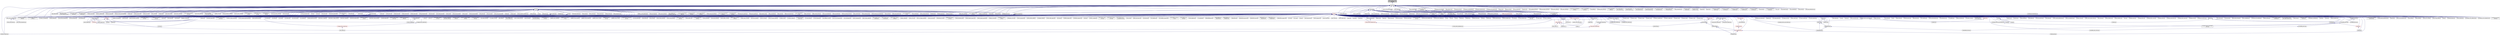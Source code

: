 digraph "action_invoke_no_more_than.hpp"
{
  edge [fontname="Helvetica",fontsize="10",labelfontname="Helvetica",labelfontsize="10"];
  node [fontname="Helvetica",fontsize="10",shape=record];
  Node219 [label="action_invoke_no_more\l_than.hpp",height=0.2,width=0.4,color="black", fillcolor="grey75", style="filled", fontcolor="black"];
  Node219 -> Node220 [dir="back",color="midnightblue",fontsize="10",style="solid",fontname="Helvetica"];
  Node220 [label="actions.hpp",height=0.2,width=0.4,color="black", fillcolor="white", style="filled",URL="$d4/dad/actions_8hpp.html"];
  Node220 -> Node221 [dir="back",color="midnightblue",fontsize="10",style="solid",fontname="Helvetica"];
  Node221 [label="1d_stencil_4_throttle.cpp",height=0.2,width=0.4,color="black", fillcolor="white", style="filled",URL="$d6/de5/1d__stencil__4__throttle_8cpp.html"];
  Node220 -> Node222 [dir="back",color="midnightblue",fontsize="10",style="solid",fontname="Helvetica"];
  Node222 [label="template_accumulator.hpp",height=0.2,width=0.4,color="black", fillcolor="white", style="filled",URL="$d0/d3f/server_2template__accumulator_8hpp.html"];
  Node222 -> Node223 [dir="back",color="midnightblue",fontsize="10",style="solid",fontname="Helvetica"];
  Node223 [label="template_accumulator.hpp",height=0.2,width=0.4,color="black", fillcolor="white", style="filled",URL="$dd/da9/template__accumulator_8hpp.html"];
  Node223 -> Node224 [dir="back",color="midnightblue",fontsize="10",style="solid",fontname="Helvetica"];
  Node224 [label="template_accumulator\l_client.cpp",height=0.2,width=0.4,color="black", fillcolor="white", style="filled",URL="$df/d93/template__accumulator__client_8cpp.html"];
  Node220 -> Node225 [dir="back",color="midnightblue",fontsize="10",style="solid",fontname="Helvetica"];
  Node225 [label="template_function_accumulator\l_client.cpp",height=0.2,width=0.4,color="black", fillcolor="white", style="filled",URL="$d0/dc6/template__function__accumulator__client_8cpp.html"];
  Node220 -> Node226 [dir="back",color="midnightblue",fontsize="10",style="solid",fontname="Helvetica"];
  Node226 [label="allgather_and_gate.hpp",height=0.2,width=0.4,color="black", fillcolor="white", style="filled",URL="$d9/dbb/allgather__and__gate_8hpp.html"];
  Node226 -> Node227 [dir="back",color="midnightblue",fontsize="10",style="solid",fontname="Helvetica"];
  Node227 [label="allgather_module.cpp",height=0.2,width=0.4,color="black", fillcolor="white", style="filled",URL="$df/de4/allgather__module_8cpp.html"];
  Node226 -> Node228 [dir="back",color="midnightblue",fontsize="10",style="solid",fontname="Helvetica"];
  Node228 [label="allgather_and_gate.cpp",height=0.2,width=0.4,color="black", fillcolor="white", style="filled",URL="$d1/d56/allgather__and__gate_8cpp.html"];
  Node226 -> Node229 [dir="back",color="midnightblue",fontsize="10",style="solid",fontname="Helvetica"];
  Node229 [label="ag_client.cpp",height=0.2,width=0.4,color="black", fillcolor="white", style="filled",URL="$d4/d5d/ag__client_8cpp.html"];
  Node220 -> Node230 [dir="back",color="midnightblue",fontsize="10",style="solid",fontname="Helvetica"];
  Node230 [label="apex_balance.cpp",height=0.2,width=0.4,color="black", fillcolor="white", style="filled",URL="$d4/d8e/apex__balance_8cpp.html"];
  Node220 -> Node231 [dir="back",color="midnightblue",fontsize="10",style="solid",fontname="Helvetica"];
  Node231 [label="apex_fibonacci.cpp",height=0.2,width=0.4,color="black", fillcolor="white", style="filled",URL="$de/de1/apex__fibonacci_8cpp.html"];
  Node220 -> Node232 [dir="back",color="midnightblue",fontsize="10",style="solid",fontname="Helvetica"];
  Node232 [label="apex_policy_engine\l_active_thread_count.cpp",height=0.2,width=0.4,color="black", fillcolor="white", style="filled",URL="$d5/d01/apex__policy__engine__active__thread__count_8cpp.html"];
  Node220 -> Node233 [dir="back",color="midnightblue",fontsize="10",style="solid",fontname="Helvetica"];
  Node233 [label="apex_policy_engine\l_events.cpp",height=0.2,width=0.4,color="black", fillcolor="white", style="filled",URL="$df/d0f/apex__policy__engine__events_8cpp.html"];
  Node220 -> Node234 [dir="back",color="midnightblue",fontsize="10",style="solid",fontname="Helvetica"];
  Node234 [label="apex_policy_engine\l_periodic.cpp",height=0.2,width=0.4,color="black", fillcolor="white", style="filled",URL="$d5/d7b/apex__policy__engine__periodic_8cpp.html"];
  Node220 -> Node235 [dir="back",color="midnightblue",fontsize="10",style="solid",fontname="Helvetica"];
  Node235 [label="async_io_action.cpp",height=0.2,width=0.4,color="black", fillcolor="white", style="filled",URL="$d3/df5/async__io__action_8cpp.html"];
  Node220 -> Node236 [dir="back",color="midnightblue",fontsize="10",style="solid",fontname="Helvetica"];
  Node236 [label="cancelable_action.hpp",height=0.2,width=0.4,color="black", fillcolor="white", style="filled",URL="$d5/d4d/server_2cancelable__action_8hpp.html"];
  Node236 -> Node237 [dir="back",color="midnightblue",fontsize="10",style="solid",fontname="Helvetica"];
  Node237 [label="cancelable_action.cpp",height=0.2,width=0.4,color="black", fillcolor="white", style="filled",URL="$d5/d0c/cancelable__action_8cpp.html"];
  Node236 -> Node238 [dir="back",color="midnightblue",fontsize="10",style="solid",fontname="Helvetica"];
  Node238 [label="cancelable_action.hpp",height=0.2,width=0.4,color="black", fillcolor="white", style="filled",URL="$d0/da3/stubs_2cancelable__action_8hpp.html"];
  Node238 -> Node239 [dir="back",color="midnightblue",fontsize="10",style="solid",fontname="Helvetica"];
  Node239 [label="cancelable_action.hpp",height=0.2,width=0.4,color="black", fillcolor="white", style="filled",URL="$d6/d28/cancelable__action_8hpp.html"];
  Node239 -> Node240 [dir="back",color="midnightblue",fontsize="10",style="solid",fontname="Helvetica"];
  Node240 [label="cancelable_action_client.cpp",height=0.2,width=0.4,color="black", fillcolor="white", style="filled",URL="$d1/db8/cancelable__action__client_8cpp.html"];
  Node220 -> Node241 [dir="back",color="midnightblue",fontsize="10",style="solid",fontname="Helvetica"];
  Node241 [label="hello_world_component.hpp",height=0.2,width=0.4,color="black", fillcolor="white", style="filled",URL="$df/df0/hello__world__component_8hpp.html"];
  Node241 -> Node242 [dir="back",color="midnightblue",fontsize="10",style="solid",fontname="Helvetica"];
  Node242 [label="hello_world_client.cpp",height=0.2,width=0.4,color="black", fillcolor="white", style="filled",URL="$d5/da6/hello__world__client_8cpp.html"];
  Node241 -> Node243 [dir="back",color="midnightblue",fontsize="10",style="solid",fontname="Helvetica"];
  Node243 [label="hello_world_component.cpp",height=0.2,width=0.4,color="black", fillcolor="white", style="filled",URL="$d8/daa/hello__world__component_8cpp.html"];
  Node220 -> Node244 [dir="back",color="midnightblue",fontsize="10",style="solid",fontname="Helvetica"];
  Node244 [label="interpolate1d_client.cpp",height=0.2,width=0.4,color="black", fillcolor="white", style="filled",URL="$d4/da6/interpolate1d__client_8cpp.html"];
  Node220 -> Node245 [dir="back",color="midnightblue",fontsize="10",style="solid",fontname="Helvetica"];
  Node245 [label="component_ctors.cpp",height=0.2,width=0.4,color="black", fillcolor="white", style="filled",URL="$d3/d2a/component__ctors_8cpp.html"];
  Node220 -> Node246 [dir="back",color="midnightblue",fontsize="10",style="solid",fontname="Helvetica"];
  Node246 [label="component_in_executable.cpp",height=0.2,width=0.4,color="black", fillcolor="white", style="filled",URL="$d8/d4b/component__in__executable_8cpp.html"];
  Node220 -> Node247 [dir="back",color="midnightblue",fontsize="10",style="solid",fontname="Helvetica"];
  Node247 [label="component_inheritance.cpp",height=0.2,width=0.4,color="black", fillcolor="white", style="filled",URL="$d8/d55/component__inheritance_8cpp.html"];
  Node220 -> Node248 [dir="back",color="midnightblue",fontsize="10",style="solid",fontname="Helvetica"];
  Node248 [label="component_with_executor.cpp",height=0.2,width=0.4,color="black", fillcolor="white", style="filled",URL="$d4/d20/component__with__executor_8cpp.html"];
  Node220 -> Node249 [dir="back",color="midnightblue",fontsize="10",style="solid",fontname="Helvetica"];
  Node249 [label="factorial.cpp",height=0.2,width=0.4,color="black", fillcolor="white", style="filled",URL="$d9/d00/factorial_8cpp.html"];
  Node220 -> Node250 [dir="back",color="midnightblue",fontsize="10",style="solid",fontname="Helvetica"];
  Node250 [label="fibonacci.cpp",height=0.2,width=0.4,color="black", fillcolor="white", style="filled",URL="$d9/d89/fibonacci_8cpp.html"];
  Node220 -> Node251 [dir="back",color="midnightblue",fontsize="10",style="solid",fontname="Helvetica"];
  Node251 [label="fibonacci_await.cpp",height=0.2,width=0.4,color="black", fillcolor="white", style="filled",URL="$dc/d1c/fibonacci__await_8cpp.html"];
  Node220 -> Node252 [dir="back",color="midnightblue",fontsize="10",style="solid",fontname="Helvetica"];
  Node252 [label="fibonacci_dataflow.cpp",height=0.2,width=0.4,color="black", fillcolor="white", style="filled",URL="$df/d3d/fibonacci__dataflow_8cpp.html"];
  Node220 -> Node253 [dir="back",color="midnightblue",fontsize="10",style="solid",fontname="Helvetica"];
  Node253 [label="fibonacci_futures.cpp",height=0.2,width=0.4,color="black", fillcolor="white", style="filled",URL="$d6/de3/fibonacci__futures_8cpp.html"];
  Node220 -> Node254 [dir="back",color="midnightblue",fontsize="10",style="solid",fontname="Helvetica"];
  Node254 [label="fibonacci_futures_distributed.cpp",height=0.2,width=0.4,color="black", fillcolor="white", style="filled",URL="$d1/dc9/fibonacci__futures__distributed_8cpp.html"];
  Node220 -> Node255 [dir="back",color="midnightblue",fontsize="10",style="solid",fontname="Helvetica"];
  Node255 [label="fibonacci_one.cpp",height=0.2,width=0.4,color="black", fillcolor="white", style="filled",URL="$d8/d78/fibonacci__one_8cpp.html"];
  Node220 -> Node256 [dir="back",color="midnightblue",fontsize="10",style="solid",fontname="Helvetica"];
  Node256 [label="fractals.cpp",height=0.2,width=0.4,color="black", fillcolor="white", style="filled",URL="$d8/d58/fractals_8cpp.html"];
  Node220 -> Node257 [dir="back",color="midnightblue",fontsize="10",style="solid",fontname="Helvetica"];
  Node257 [label="fractals_executor.cpp",height=0.2,width=0.4,color="black", fillcolor="white", style="filled",URL="$d9/da9/fractals__executor_8cpp.html"];
  Node220 -> Node258 [dir="back",color="midnightblue",fontsize="10",style="solid",fontname="Helvetica"];
  Node258 [label="fractals_struct.cpp",height=0.2,width=0.4,color="black", fillcolor="white", style="filled",URL="$d8/d2f/fractals__struct_8cpp.html"];
  Node220 -> Node259 [dir="back",color="midnightblue",fontsize="10",style="solid",fontname="Helvetica"];
  Node259 [label="hello_world.cpp",height=0.2,width=0.4,color="black", fillcolor="white", style="filled",URL="$d0/d67/hello__world_8cpp.html"];
  Node220 -> Node260 [dir="back",color="midnightblue",fontsize="10",style="solid",fontname="Helvetica"];
  Node260 [label="pingpong.cpp",height=0.2,width=0.4,color="black", fillcolor="white", style="filled",URL="$dd/d4d/pingpong_8cpp.html"];
  Node220 -> Node261 [dir="back",color="midnightblue",fontsize="10",style="solid",fontname="Helvetica"];
  Node261 [label="print_to_console.cpp",height=0.2,width=0.4,color="black", fillcolor="white", style="filled",URL="$d7/de6/print__to__console_8cpp.html"];
  Node220 -> Node262 [dir="back",color="midnightblue",fontsize="10",style="solid",fontname="Helvetica"];
  Node262 [label="sierpinski.cpp",height=0.2,width=0.4,color="black", fillcolor="white", style="filled",URL="$d3/d7e/sierpinski_8cpp.html"];
  Node220 -> Node263 [dir="back",color="midnightblue",fontsize="10",style="solid",fontname="Helvetica"];
  Node263 [label="sheneos_compare.cpp",height=0.2,width=0.4,color="black", fillcolor="white", style="filled",URL="$dc/d11/sheneos__compare_8cpp.html"];
  Node220 -> Node264 [dir="back",color="midnightblue",fontsize="10",style="solid",fontname="Helvetica"];
  Node264 [label="spell_check_file.cpp",height=0.2,width=0.4,color="black", fillcolor="white", style="filled",URL="$df/df7/spell__check__file_8cpp.html"];
  Node220 -> Node265 [dir="back",color="midnightblue",fontsize="10",style="solid",fontname="Helvetica"];
  Node265 [label="spell_check_simple.cpp",height=0.2,width=0.4,color="black", fillcolor="white", style="filled",URL="$dd/d54/spell__check__simple_8cpp.html"];
  Node220 -> Node266 [dir="back",color="midnightblue",fontsize="10",style="solid",fontname="Helvetica"];
  Node266 [label="simple_central_tuplespace\l_client.cpp",height=0.2,width=0.4,color="black", fillcolor="white", style="filled",URL="$d1/d7b/simple__central__tuplespace__client_8cpp.html"];
  Node220 -> Node267 [dir="back",color="midnightblue",fontsize="10",style="solid",fontname="Helvetica"];
  Node267 [label="lcos.hpp",height=0.2,width=0.4,color="black", fillcolor="white", style="filled",URL="$d5/deb/lcos_8hpp.html"];
  Node267 -> Node228 [dir="back",color="midnightblue",fontsize="10",style="solid",fontname="Helvetica"];
  Node267 -> Node230 [dir="back",color="midnightblue",fontsize="10",style="solid",fontname="Helvetica"];
  Node267 -> Node232 [dir="back",color="midnightblue",fontsize="10",style="solid",fontname="Helvetica"];
  Node267 -> Node233 [dir="back",color="midnightblue",fontsize="10",style="solid",fontname="Helvetica"];
  Node267 -> Node234 [dir="back",color="midnightblue",fontsize="10",style="solid",fontname="Helvetica"];
  Node267 -> Node268 [dir="back",color="midnightblue",fontsize="10",style="solid",fontname="Helvetica"];
  Node268 [label="heartbeat.cpp",height=0.2,width=0.4,color="black", fillcolor="white", style="filled",URL="$d8/d98/heartbeat_8cpp.html"];
  Node267 -> Node241 [dir="back",color="midnightblue",fontsize="10",style="solid",fontname="Helvetica"];
  Node267 -> Node269 [dir="back",color="midnightblue",fontsize="10",style="solid",fontname="Helvetica"];
  Node269 [label="row.hpp",height=0.2,width=0.4,color="black", fillcolor="white", style="filled",URL="$dc/d69/row_8hpp.html"];
  Node269 -> Node270 [dir="back",color="midnightblue",fontsize="10",style="solid",fontname="Helvetica"];
  Node270 [label="grid.hpp",height=0.2,width=0.4,color="red", fillcolor="white", style="filled",URL="$dc/d8a/grid_8hpp.html"];
  Node270 -> Node271 [dir="back",color="midnightblue",fontsize="10",style="solid",fontname="Helvetica"];
  Node271 [label="jacobi.cpp",height=0.2,width=0.4,color="black", fillcolor="white", style="filled",URL="$d2/d27/jacobi_8cpp.html"];
  Node270 -> Node272 [dir="back",color="midnightblue",fontsize="10",style="solid",fontname="Helvetica"];
  Node272 [label="solver.hpp",height=0.2,width=0.4,color="red", fillcolor="white", style="filled",URL="$db/d9a/server_2solver_8hpp.html"];
  Node272 -> Node274 [dir="back",color="midnightblue",fontsize="10",style="solid",fontname="Helvetica"];
  Node274 [label="solver.cpp",height=0.2,width=0.4,color="black", fillcolor="white", style="filled",URL="$d6/d94/solver_8cpp.html"];
  Node270 -> Node275 [dir="back",color="midnightblue",fontsize="10",style="solid",fontname="Helvetica"];
  Node275 [label="grid.cpp",height=0.2,width=0.4,color="black", fillcolor="white", style="filled",URL="$d6/d1b/jacobi__component_2grid_8cpp.html"];
  Node269 -> Node276 [dir="back",color="midnightblue",fontsize="10",style="solid",fontname="Helvetica"];
  Node276 [label="stencil_iterator.hpp",height=0.2,width=0.4,color="black", fillcolor="white", style="filled",URL="$dc/d5c/server_2stencil__iterator_8hpp.html"];
  Node276 -> Node272 [dir="back",color="midnightblue",fontsize="10",style="solid",fontname="Helvetica"];
  Node276 -> Node277 [dir="back",color="midnightblue",fontsize="10",style="solid",fontname="Helvetica"];
  Node277 [label="stencil_iterator.cpp",height=0.2,width=0.4,color="black", fillcolor="white", style="filled",URL="$d6/de1/server_2stencil__iterator_8cpp.html"];
  Node276 -> Node278 [dir="back",color="midnightblue",fontsize="10",style="solid",fontname="Helvetica"];
  Node278 [label="stencil_iterator.cpp",height=0.2,width=0.4,color="black", fillcolor="white", style="filled",URL="$d7/d71/stencil__iterator_8cpp.html"];
  Node269 -> Node275 [dir="back",color="midnightblue",fontsize="10",style="solid",fontname="Helvetica"];
  Node267 -> Node279 [dir="back",color="midnightblue",fontsize="10",style="solid",fontname="Helvetica"];
  Node279 [label="stencil_iterator.hpp",height=0.2,width=0.4,color="black", fillcolor="white", style="filled",URL="$d4/dc8/stencil__iterator_8hpp.html"];
  Node279 -> Node272 [dir="back",color="midnightblue",fontsize="10",style="solid",fontname="Helvetica"];
  Node279 -> Node276 [dir="back",color="midnightblue",fontsize="10",style="solid",fontname="Helvetica"];
  Node279 -> Node278 [dir="back",color="midnightblue",fontsize="10",style="solid",fontname="Helvetica"];
  Node267 -> Node276 [dir="back",color="midnightblue",fontsize="10",style="solid",fontname="Helvetica"];
  Node267 -> Node280 [dir="back",color="midnightblue",fontsize="10",style="solid",fontname="Helvetica"];
  Node280 [label="jacobi_hpx.cpp",height=0.2,width=0.4,color="black", fillcolor="white", style="filled",URL="$d8/d72/jacobi__hpx_8cpp.html"];
  Node267 -> Node281 [dir="back",color="midnightblue",fontsize="10",style="solid",fontname="Helvetica"];
  Node281 [label="jacobi_nonuniform_hpx.cpp",height=0.2,width=0.4,color="black", fillcolor="white", style="filled",URL="$de/d56/jacobi__nonuniform__hpx_8cpp.html"];
  Node267 -> Node282 [dir="back",color="midnightblue",fontsize="10",style="solid",fontname="Helvetica"];
  Node282 [label="enumerate_threads.cpp",height=0.2,width=0.4,color="black", fillcolor="white", style="filled",URL="$d3/dd4/enumerate__threads_8cpp.html"];
  Node267 -> Node251 [dir="back",color="midnightblue",fontsize="10",style="solid",fontname="Helvetica"];
  Node267 -> Node252 [dir="back",color="midnightblue",fontsize="10",style="solid",fontname="Helvetica"];
  Node267 -> Node253 [dir="back",color="midnightblue",fontsize="10",style="solid",fontname="Helvetica"];
  Node267 -> Node254 [dir="back",color="midnightblue",fontsize="10",style="solid",fontname="Helvetica"];
  Node267 -> Node256 [dir="back",color="midnightblue",fontsize="10",style="solid",fontname="Helvetica"];
  Node267 -> Node257 [dir="back",color="midnightblue",fontsize="10",style="solid",fontname="Helvetica"];
  Node267 -> Node258 [dir="back",color="midnightblue",fontsize="10",style="solid",fontname="Helvetica"];
  Node267 -> Node259 [dir="back",color="midnightblue",fontsize="10",style="solid",fontname="Helvetica"];
  Node267 -> Node283 [dir="back",color="midnightblue",fontsize="10",style="solid",fontname="Helvetica"];
  Node283 [label="latch_local.cpp",height=0.2,width=0.4,color="black", fillcolor="white", style="filled",URL="$dd/dd3/latch__local_8cpp.html"];
  Node267 -> Node284 [dir="back",color="midnightblue",fontsize="10",style="solid",fontname="Helvetica"];
  Node284 [label="latch_remote.cpp",height=0.2,width=0.4,color="black", fillcolor="white", style="filled",URL="$df/d59/latch__remote_8cpp.html"];
  Node267 -> Node285 [dir="back",color="midnightblue",fontsize="10",style="solid",fontname="Helvetica"];
  Node285 [label="local_channel.cpp",height=0.2,width=0.4,color="black", fillcolor="white", style="filled",URL="$d0/d3e/local__channel_8cpp.html"];
  Node267 -> Node260 [dir="back",color="midnightblue",fontsize="10",style="solid",fontname="Helvetica"];
  Node267 -> Node286 [dir="back",color="midnightblue",fontsize="10",style="solid",fontname="Helvetica"];
  Node286 [label="shared_mutex.cpp",height=0.2,width=0.4,color="black", fillcolor="white", style="filled",URL="$da/d0b/shared__mutex_8cpp.html"];
  Node267 -> Node287 [dir="back",color="midnightblue",fontsize="10",style="solid",fontname="Helvetica"];
  Node287 [label="wait_composition.cpp",height=0.2,width=0.4,color="black", fillcolor="white", style="filled",URL="$d6/d13/wait__composition_8cpp.html"];
  Node267 -> Node263 [dir="back",color="midnightblue",fontsize="10",style="solid",fontname="Helvetica"];
  Node267 -> Node264 [dir="back",color="midnightblue",fontsize="10",style="solid",fontname="Helvetica"];
  Node267 -> Node265 [dir="back",color="midnightblue",fontsize="10",style="solid",fontname="Helvetica"];
  Node267 -> Node266 [dir="back",color="midnightblue",fontsize="10",style="solid",fontname="Helvetica"];
  Node267 -> Node288 [dir="back",color="midnightblue",fontsize="10",style="solid",fontname="Helvetica"];
  Node288 [label="hpx.hpp",height=0.2,width=0.4,color="red", fillcolor="white", style="filled",URL="$d0/daa/hpx_8hpp.html"];
  Node288 -> Node289 [dir="back",color="midnightblue",fontsize="10",style="solid",fontname="Helvetica"];
  Node289 [label="1d_stencil_1.cpp",height=0.2,width=0.4,color="black", fillcolor="white", style="filled",URL="$d2/db1/1d__stencil__1_8cpp.html"];
  Node288 -> Node290 [dir="back",color="midnightblue",fontsize="10",style="solid",fontname="Helvetica"];
  Node290 [label="1d_stencil_2.cpp",height=0.2,width=0.4,color="black", fillcolor="white", style="filled",URL="$d3/dd1/1d__stencil__2_8cpp.html"];
  Node288 -> Node291 [dir="back",color="midnightblue",fontsize="10",style="solid",fontname="Helvetica"];
  Node291 [label="1d_stencil_3.cpp",height=0.2,width=0.4,color="black", fillcolor="white", style="filled",URL="$db/d19/1d__stencil__3_8cpp.html"];
  Node288 -> Node292 [dir="back",color="midnightblue",fontsize="10",style="solid",fontname="Helvetica"];
  Node292 [label="1d_stencil_4.cpp",height=0.2,width=0.4,color="black", fillcolor="white", style="filled",URL="$d1/d7d/1d__stencil__4_8cpp.html"];
  Node288 -> Node293 [dir="back",color="midnightblue",fontsize="10",style="solid",fontname="Helvetica"];
  Node293 [label="1d_stencil_4_parallel.cpp",height=0.2,width=0.4,color="black", fillcolor="white", style="filled",URL="$d6/d05/1d__stencil__4__parallel_8cpp.html"];
  Node288 -> Node294 [dir="back",color="midnightblue",fontsize="10",style="solid",fontname="Helvetica"];
  Node294 [label="1d_stencil_4_repart.cpp",height=0.2,width=0.4,color="black", fillcolor="white", style="filled",URL="$d0/d6b/1d__stencil__4__repart_8cpp.html"];
  Node288 -> Node221 [dir="back",color="midnightblue",fontsize="10",style="solid",fontname="Helvetica"];
  Node288 -> Node295 [dir="back",color="midnightblue",fontsize="10",style="solid",fontname="Helvetica"];
  Node295 [label="1d_stencil_5.cpp",height=0.2,width=0.4,color="black", fillcolor="white", style="filled",URL="$d7/d2a/1d__stencil__5_8cpp.html"];
  Node288 -> Node296 [dir="back",color="midnightblue",fontsize="10",style="solid",fontname="Helvetica"];
  Node296 [label="1d_stencil_6.cpp",height=0.2,width=0.4,color="black", fillcolor="white", style="filled",URL="$db/de7/1d__stencil__6_8cpp.html"];
  Node288 -> Node297 [dir="back",color="midnightblue",fontsize="10",style="solid",fontname="Helvetica"];
  Node297 [label="1d_stencil_7.cpp",height=0.2,width=0.4,color="black", fillcolor="white", style="filled",URL="$d4/d5a/1d__stencil__7_8cpp.html"];
  Node288 -> Node298 [dir="back",color="midnightblue",fontsize="10",style="solid",fontname="Helvetica"];
  Node298 [label="1d_stencil_8.cpp",height=0.2,width=0.4,color="black", fillcolor="white", style="filled",URL="$df/de0/1d__stencil__8_8cpp.html"];
  Node288 -> Node299 [dir="back",color="midnightblue",fontsize="10",style="solid",fontname="Helvetica"];
  Node299 [label="accumulator.cpp",height=0.2,width=0.4,color="black", fillcolor="white", style="filled",URL="$d1/d81/accumulator_8cpp.html"];
  Node288 -> Node300 [dir="back",color="midnightblue",fontsize="10",style="solid",fontname="Helvetica"];
  Node300 [label="accumulator.hpp",height=0.2,width=0.4,color="red", fillcolor="white", style="filled",URL="$d4/d9d/server_2accumulator_8hpp.html"];
  Node300 -> Node299 [dir="back",color="midnightblue",fontsize="10",style="solid",fontname="Helvetica"];
  Node288 -> Node303 [dir="back",color="midnightblue",fontsize="10",style="solid",fontname="Helvetica"];
  Node303 [label="template_function_accumulator.hpp",height=0.2,width=0.4,color="black", fillcolor="white", style="filled",URL="$d7/da6/server_2template__function__accumulator_8hpp.html"];
  Node303 -> Node304 [dir="back",color="midnightblue",fontsize="10",style="solid",fontname="Helvetica"];
  Node304 [label="template_function_accumulator.cpp",height=0.2,width=0.4,color="black", fillcolor="white", style="filled",URL="$d5/d02/template__function__accumulator_8cpp.html"];
  Node303 -> Node305 [dir="back",color="midnightblue",fontsize="10",style="solid",fontname="Helvetica"];
  Node305 [label="template_function_accumulator.hpp",height=0.2,width=0.4,color="black", fillcolor="white", style="filled",URL="$d3/de9/template__function__accumulator_8hpp.html"];
  Node305 -> Node225 [dir="back",color="midnightblue",fontsize="10",style="solid",fontname="Helvetica"];
  Node288 -> Node306 [dir="back",color="midnightblue",fontsize="10",style="solid",fontname="Helvetica"];
  Node306 [label="template_accumulator.cpp",height=0.2,width=0.4,color="black", fillcolor="white", style="filled",URL="$d0/d4a/template__accumulator_8cpp.html"];
  Node288 -> Node304 [dir="back",color="midnightblue",fontsize="10",style="solid",fontname="Helvetica"];
  Node288 -> Node305 [dir="back",color="midnightblue",fontsize="10",style="solid",fontname="Helvetica"];
  Node288 -> Node227 [dir="back",color="midnightblue",fontsize="10",style="solid",fontname="Helvetica"];
  Node288 -> Node307 [dir="back",color="midnightblue",fontsize="10",style="solid",fontname="Helvetica"];
  Node307 [label="allgather.cpp",height=0.2,width=0.4,color="black", fillcolor="white", style="filled",URL="$d7/d06/allgather_8cpp.html"];
  Node288 -> Node228 [dir="back",color="midnightblue",fontsize="10",style="solid",fontname="Helvetica"];
  Node288 -> Node229 [dir="back",color="midnightblue",fontsize="10",style="solid",fontname="Helvetica"];
  Node288 -> Node308 [dir="back",color="midnightblue",fontsize="10",style="solid",fontname="Helvetica"];
  Node308 [label="hpx_thread_phase.cpp",height=0.2,width=0.4,color="black", fillcolor="white", style="filled",URL="$d5/dca/hpx__thread__phase_8cpp.html"];
  Node288 -> Node309 [dir="back",color="midnightblue",fontsize="10",style="solid",fontname="Helvetica"];
  Node309 [label="os_thread_num.cpp",height=0.2,width=0.4,color="black", fillcolor="white", style="filled",URL="$d2/dfb/os__thread__num_8cpp.html"];
  Node288 -> Node237 [dir="back",color="midnightblue",fontsize="10",style="solid",fontname="Helvetica"];
  Node288 -> Node236 [dir="back",color="midnightblue",fontsize="10",style="solid",fontname="Helvetica"];
  Node288 -> Node238 [dir="back",color="midnightblue",fontsize="10",style="solid",fontname="Helvetica"];
  Node288 -> Node240 [dir="back",color="midnightblue",fontsize="10",style="solid",fontname="Helvetica"];
  Node288 -> Node310 [dir="back",color="midnightblue",fontsize="10",style="solid",fontname="Helvetica"];
  Node310 [label="cublas_matmul.cpp",height=0.2,width=0.4,color="black", fillcolor="white", style="filled",URL="$dd/d84/cublas__matmul_8cpp.html"];
  Node288 -> Node311 [dir="back",color="midnightblue",fontsize="10",style="solid",fontname="Helvetica"];
  Node311 [label="win_perf_counters.cpp",height=0.2,width=0.4,color="black", fillcolor="white", style="filled",URL="$d8/d11/win__perf__counters_8cpp.html"];
  Node288 -> Node312 [dir="back",color="midnightblue",fontsize="10",style="solid",fontname="Helvetica"];
  Node312 [label="win_perf_counters.hpp",height=0.2,width=0.4,color="black", fillcolor="white", style="filled",URL="$d5/da7/win__perf__counters_8hpp.html"];
  Node288 -> Node241 [dir="back",color="midnightblue",fontsize="10",style="solid",fontname="Helvetica"];
  Node288 -> Node313 [dir="back",color="midnightblue",fontsize="10",style="solid",fontname="Helvetica"];
  Node313 [label="interpolate1d.cpp",height=0.2,width=0.4,color="black", fillcolor="white", style="filled",URL="$d0/d05/interpolate1d_8cpp.html"];
  Node288 -> Node314 [dir="back",color="midnightblue",fontsize="10",style="solid",fontname="Helvetica"];
  Node314 [label="partition.hpp",height=0.2,width=0.4,color="black", fillcolor="white", style="filled",URL="$d0/d7a/examples_2interpolate1d_2interpolate1d_2partition_8hpp.html"];
  Node314 -> Node313 [dir="back",color="midnightblue",fontsize="10",style="solid",fontname="Helvetica"];
  Node314 -> Node315 [dir="back",color="midnightblue",fontsize="10",style="solid",fontname="Helvetica"];
  Node315 [label="interpolate1d.hpp",height=0.2,width=0.4,color="black", fillcolor="white", style="filled",URL="$d4/dc7/interpolate1d_8hpp.html"];
  Node315 -> Node313 [dir="back",color="midnightblue",fontsize="10",style="solid",fontname="Helvetica"];
  Node315 -> Node244 [dir="back",color="midnightblue",fontsize="10",style="solid",fontname="Helvetica"];
  Node288 -> Node316 [dir="back",color="midnightblue",fontsize="10",style="solid",fontname="Helvetica"];
  Node316 [label="partition.hpp",height=0.2,width=0.4,color="black", fillcolor="white", style="filled",URL="$d0/dff/examples_2interpolate1d_2interpolate1d_2server_2partition_8hpp.html"];
  Node316 -> Node314 [dir="back",color="midnightblue",fontsize="10",style="solid",fontname="Helvetica"];
  Node316 -> Node317 [dir="back",color="midnightblue",fontsize="10",style="solid",fontname="Helvetica"];
  Node317 [label="partition.cpp",height=0.2,width=0.4,color="black", fillcolor="white", style="filled",URL="$d0/d4f/examples_2interpolate1d_2interpolate1d_2server_2partition_8cpp.html"];
  Node288 -> Node315 [dir="back",color="midnightblue",fontsize="10",style="solid",fontname="Helvetica"];
  Node288 -> Node318 [dir="back",color="midnightblue",fontsize="10",style="solid",fontname="Helvetica"];
  Node318 [label="read_values.cpp",height=0.2,width=0.4,color="black", fillcolor="white", style="filled",URL="$d0/d8c/interpolate1d_2interpolate1d_2read__values_8cpp.html"];
  Node288 -> Node317 [dir="back",color="midnightblue",fontsize="10",style="solid",fontname="Helvetica"];
  Node288 -> Node271 [dir="back",color="midnightblue",fontsize="10",style="solid",fontname="Helvetica"];
  Node288 -> Node275 [dir="back",color="midnightblue",fontsize="10",style="solid",fontname="Helvetica"];
  Node288 -> Node319 [dir="back",color="midnightblue",fontsize="10",style="solid",fontname="Helvetica"];
  Node319 [label="row.cpp",height=0.2,width=0.4,color="black", fillcolor="white", style="filled",URL="$d3/d86/server_2row_8cpp.html"];
  Node288 -> Node274 [dir="back",color="midnightblue",fontsize="10",style="solid",fontname="Helvetica"];
  Node288 -> Node277 [dir="back",color="midnightblue",fontsize="10",style="solid",fontname="Helvetica"];
  Node288 -> Node278 [dir="back",color="midnightblue",fontsize="10",style="solid",fontname="Helvetica"];
  Node288 -> Node320 [dir="back",color="midnightblue",fontsize="10",style="solid",fontname="Helvetica"];
  Node320 [label="jacobi.cpp",height=0.2,width=0.4,color="black", fillcolor="white", style="filled",URL="$d3/d44/smp_2jacobi_8cpp.html"];
  Node288 -> Node280 [dir="back",color="midnightblue",fontsize="10",style="solid",fontname="Helvetica"];
  Node288 -> Node321 [dir="back",color="midnightblue",fontsize="10",style="solid",fontname="Helvetica"];
  Node321 [label="jacobi_nonuniform.cpp",height=0.2,width=0.4,color="black", fillcolor="white", style="filled",URL="$dd/ddc/jacobi__nonuniform_8cpp.html"];
  Node288 -> Node281 [dir="back",color="midnightblue",fontsize="10",style="solid",fontname="Helvetica"];
  Node288 -> Node322 [dir="back",color="midnightblue",fontsize="10",style="solid",fontname="Helvetica"];
  Node322 [label="nqueen.cpp",height=0.2,width=0.4,color="black", fillcolor="white", style="filled",URL="$db/dca/nqueen_8cpp.html"];
  Node288 -> Node323 [dir="back",color="midnightblue",fontsize="10",style="solid",fontname="Helvetica"];
  Node323 [label="nqueen.hpp",height=0.2,width=0.4,color="red", fillcolor="white", style="filled",URL="$de/d58/server_2nqueen_8hpp.html"];
  Node323 -> Node322 [dir="back",color="midnightblue",fontsize="10",style="solid",fontname="Helvetica"];
  Node288 -> Node326 [dir="back",color="midnightblue",fontsize="10",style="solid",fontname="Helvetica"];
  Node326 [label="nqueen_client.cpp",height=0.2,width=0.4,color="black", fillcolor="white", style="filled",URL="$d3/d5e/nqueen__client_8cpp.html"];
  Node288 -> Node327 [dir="back",color="midnightblue",fontsize="10",style="solid",fontname="Helvetica"];
  Node327 [label="sine.cpp",height=0.2,width=0.4,color="black", fillcolor="white", style="filled",URL="$d3/d0d/server_2sine_8cpp.html"];
  Node288 -> Node328 [dir="back",color="midnightblue",fontsize="10",style="solid",fontname="Helvetica"];
  Node328 [label="sine.hpp",height=0.2,width=0.4,color="black", fillcolor="white", style="filled",URL="$d8/dac/sine_8hpp.html"];
  Node328 -> Node327 [dir="back",color="midnightblue",fontsize="10",style="solid",fontname="Helvetica"];
  Node328 -> Node329 [dir="back",color="midnightblue",fontsize="10",style="solid",fontname="Helvetica"];
  Node329 [label="sine.cpp",height=0.2,width=0.4,color="black", fillcolor="white", style="filled",URL="$d5/dd8/sine_8cpp.html"];
  Node288 -> Node329 [dir="back",color="midnightblue",fontsize="10",style="solid",fontname="Helvetica"];
  Node288 -> Node330 [dir="back",color="midnightblue",fontsize="10",style="solid",fontname="Helvetica"];
  Node330 [label="sine_client.cpp",height=0.2,width=0.4,color="black", fillcolor="white", style="filled",URL="$db/d62/sine__client_8cpp.html"];
  Node288 -> Node331 [dir="back",color="midnightblue",fontsize="10",style="solid",fontname="Helvetica"];
  Node331 [label="qt.cpp",height=0.2,width=0.4,color="black", fillcolor="white", style="filled",URL="$df/d90/qt_8cpp.html"];
  Node288 -> Node332 [dir="back",color="midnightblue",fontsize="10",style="solid",fontname="Helvetica"];
  Node332 [label="queue_client.cpp",height=0.2,width=0.4,color="black", fillcolor="white", style="filled",URL="$d7/d96/queue__client_8cpp.html"];
  Node288 -> Node333 [dir="back",color="midnightblue",fontsize="10",style="solid",fontname="Helvetica"];
  Node333 [label="customize_async.cpp",height=0.2,width=0.4,color="black", fillcolor="white", style="filled",URL="$d0/d82/customize__async_8cpp.html"];
  Node288 -> Node334 [dir="back",color="midnightblue",fontsize="10",style="solid",fontname="Helvetica"];
  Node334 [label="data_actions.cpp",height=0.2,width=0.4,color="black", fillcolor="white", style="filled",URL="$dc/d68/data__actions_8cpp.html"];
  Node288 -> Node335 [dir="back",color="midnightblue",fontsize="10",style="solid",fontname="Helvetica"];
  Node335 [label="error_handling.cpp",height=0.2,width=0.4,color="black", fillcolor="white", style="filled",URL="$d9/d96/error__handling_8cpp.html"];
  Node288 -> Node336 [dir="back",color="midnightblue",fontsize="10",style="solid",fontname="Helvetica"];
  Node336 [label="event_synchronization.cpp",height=0.2,width=0.4,color="black", fillcolor="white", style="filled",URL="$d0/d35/event__synchronization_8cpp.html"];
  Node288 -> Node249 [dir="back",color="midnightblue",fontsize="10",style="solid",fontname="Helvetica"];
  Node288 -> Node337 [dir="back",color="midnightblue",fontsize="10",style="solid",fontname="Helvetica"];
  Node337 [label="file_serialization.cpp",height=0.2,width=0.4,color="black", fillcolor="white", style="filled",URL="$de/d58/file__serialization_8cpp.html"];
  Node288 -> Node338 [dir="back",color="midnightblue",fontsize="10",style="solid",fontname="Helvetica"];
  Node338 [label="init_globally.cpp",height=0.2,width=0.4,color="black", fillcolor="white", style="filled",URL="$d6/dad/init__globally_8cpp.html"];
  Node288 -> Node339 [dir="back",color="midnightblue",fontsize="10",style="solid",fontname="Helvetica"];
  Node339 [label="interest_calculator.cpp",height=0.2,width=0.4,color="black", fillcolor="white", style="filled",URL="$d2/d86/interest__calculator_8cpp.html"];
  Node288 -> Node340 [dir="back",color="midnightblue",fontsize="10",style="solid",fontname="Helvetica"];
  Node340 [label="non_atomic_rma.cpp",height=0.2,width=0.4,color="black", fillcolor="white", style="filled",URL="$d7/d8b/non__atomic__rma_8cpp.html"];
  Node288 -> Node341 [dir="back",color="midnightblue",fontsize="10",style="solid",fontname="Helvetica"];
  Node341 [label="partitioned_vector\l_spmd_foreach.cpp",height=0.2,width=0.4,color="black", fillcolor="white", style="filled",URL="$db/d7c/partitioned__vector__spmd__foreach_8cpp.html"];
  Node288 -> Node342 [dir="back",color="midnightblue",fontsize="10",style="solid",fontname="Helvetica"];
  Node342 [label="pipeline1.cpp",height=0.2,width=0.4,color="black", fillcolor="white", style="filled",URL="$d5/d77/pipeline1_8cpp.html"];
  Node288 -> Node343 [dir="back",color="midnightblue",fontsize="10",style="solid",fontname="Helvetica"];
  Node343 [label="quicksort.cpp",height=0.2,width=0.4,color="black", fillcolor="white", style="filled",URL="$d3/d1e/quicksort_8cpp.html"];
  Node288 -> Node344 [dir="back",color="midnightblue",fontsize="10",style="solid",fontname="Helvetica"];
  Node344 [label="receive_buffer.cpp",height=0.2,width=0.4,color="black", fillcolor="white", style="filled",URL="$d7/d10/receive__buffer_8cpp.html"];
  Node288 -> Node345 [dir="back",color="midnightblue",fontsize="10",style="solid",fontname="Helvetica"];
  Node345 [label="safe_object.cpp",height=0.2,width=0.4,color="black", fillcolor="white", style="filled",URL="$dd/d52/safe__object_8cpp.html"];
  Node288 -> Node346 [dir="back",color="midnightblue",fontsize="10",style="solid",fontname="Helvetica"];
  Node346 [label="sort_by_key_demo.cpp",height=0.2,width=0.4,color="black", fillcolor="white", style="filled",URL="$da/d20/sort__by__key__demo_8cpp.html"];
  Node288 -> Node347 [dir="back",color="midnightblue",fontsize="10",style="solid",fontname="Helvetica"];
  Node347 [label="timed_wake.cpp",height=0.2,width=0.4,color="black", fillcolor="white", style="filled",URL="$d8/df9/timed__wake_8cpp.html"];
  Node288 -> Node348 [dir="back",color="midnightblue",fontsize="10",style="solid",fontname="Helvetica"];
  Node348 [label="vector_counting_dotproduct.cpp",height=0.2,width=0.4,color="black", fillcolor="white", style="filled",URL="$df/de9/vector__counting__dotproduct_8cpp.html"];
  Node288 -> Node349 [dir="back",color="midnightblue",fontsize="10",style="solid",fontname="Helvetica"];
  Node349 [label="vector_zip_dotproduct.cpp",height=0.2,width=0.4,color="black", fillcolor="white", style="filled",URL="$dc/d18/vector__zip__dotproduct_8cpp.html"];
  Node288 -> Node350 [dir="back",color="midnightblue",fontsize="10",style="solid",fontname="Helvetica"];
  Node350 [label="zerocopy_rdma.cpp",height=0.2,width=0.4,color="black", fillcolor="white", style="filled",URL="$d1/dad/zerocopy__rdma_8cpp.html"];
  Node288 -> Node351 [dir="back",color="midnightblue",fontsize="10",style="solid",fontname="Helvetica"];
  Node351 [label="random_mem_access.cpp",height=0.2,width=0.4,color="black", fillcolor="white", style="filled",URL="$d1/d51/random__mem__access_8cpp.html"];
  Node288 -> Node352 [dir="back",color="midnightblue",fontsize="10",style="solid",fontname="Helvetica"];
  Node352 [label="random_mem_access.hpp",height=0.2,width=0.4,color="red", fillcolor="white", style="filled",URL="$d0/d19/server_2random__mem__access_8hpp.html"];
  Node352 -> Node351 [dir="back",color="midnightblue",fontsize="10",style="solid",fontname="Helvetica"];
  Node288 -> Node355 [dir="back",color="midnightblue",fontsize="10",style="solid",fontname="Helvetica"];
  Node355 [label="random_mem_access_client.cpp",height=0.2,width=0.4,color="black", fillcolor="white", style="filled",URL="$df/d1b/random__mem__access__client_8cpp.html"];
  Node288 -> Node356 [dir="back",color="midnightblue",fontsize="10",style="solid",fontname="Helvetica"];
  Node356 [label="oversubscribing_resource\l_partitioner.cpp",height=0.2,width=0.4,color="black", fillcolor="white", style="filled",URL="$dd/dee/oversubscribing__resource__partitioner_8cpp.html"];
  Node288 -> Node357 [dir="back",color="midnightblue",fontsize="10",style="solid",fontname="Helvetica"];
  Node357 [label="simple_resource_partitioner.cpp",height=0.2,width=0.4,color="black", fillcolor="white", style="filled",URL="$d5/df9/simple__resource__partitioner_8cpp.html"];
  Node288 -> Node358 [dir="back",color="midnightblue",fontsize="10",style="solid",fontname="Helvetica"];
  Node358 [label="dimension.hpp",height=0.2,width=0.4,color="red", fillcolor="white", style="filled",URL="$d6/d39/sheneos_2sheneos_2dimension_8hpp.html"];
  Node358 -> Node364 [dir="back",color="midnightblue",fontsize="10",style="solid",fontname="Helvetica"];
  Node364 [label="partition3d.hpp",height=0.2,width=0.4,color="black", fillcolor="white", style="filled",URL="$dd/dbf/server_2partition3d_8hpp.html"];
  Node364 -> Node365 [dir="back",color="midnightblue",fontsize="10",style="solid",fontname="Helvetica"];
  Node365 [label="partition3d.hpp",height=0.2,width=0.4,color="black", fillcolor="white", style="filled",URL="$d1/d50/partition3d_8hpp.html"];
  Node365 -> Node361 [dir="back",color="midnightblue",fontsize="10",style="solid",fontname="Helvetica"];
  Node361 [label="interpolator.cpp",height=0.2,width=0.4,color="black", fillcolor="white", style="filled",URL="$d5/d02/interpolator_8cpp.html"];
  Node365 -> Node366 [dir="back",color="midnightblue",fontsize="10",style="solid",fontname="Helvetica"];
  Node366 [label="interpolator.hpp",height=0.2,width=0.4,color="red", fillcolor="white", style="filled",URL="$dc/d3b/interpolator_8hpp.html"];
  Node366 -> Node361 [dir="back",color="midnightblue",fontsize="10",style="solid",fontname="Helvetica"];
  Node366 -> Node263 [dir="back",color="midnightblue",fontsize="10",style="solid",fontname="Helvetica"];
  Node366 -> Node368 [dir="back",color="midnightblue",fontsize="10",style="solid",fontname="Helvetica"];
  Node368 [label="sheneos_test.cpp",height=0.2,width=0.4,color="black", fillcolor="white", style="filled",URL="$d4/d6e/sheneos__test_8cpp.html"];
  Node364 -> Node363 [dir="back",color="midnightblue",fontsize="10",style="solid",fontname="Helvetica"];
  Node363 [label="partition3d.cpp",height=0.2,width=0.4,color="black", fillcolor="white", style="filled",URL="$de/d70/partition3d_8cpp.html"];
  Node288 -> Node361 [dir="back",color="midnightblue",fontsize="10",style="solid",fontname="Helvetica"];
  Node288 -> Node365 [dir="back",color="midnightblue",fontsize="10",style="solid",fontname="Helvetica"];
  Node288 -> Node364 [dir="back",color="midnightblue",fontsize="10",style="solid",fontname="Helvetica"];
  Node288 -> Node366 [dir="back",color="midnightblue",fontsize="10",style="solid",fontname="Helvetica"];
  Node288 -> Node369 [dir="back",color="midnightblue",fontsize="10",style="solid",fontname="Helvetica"];
  Node369 [label="configuration.hpp",height=0.2,width=0.4,color="red", fillcolor="white", style="filled",URL="$dc/d0a/configuration_8hpp.html"];
  Node369 -> Node366 [dir="back",color="midnightblue",fontsize="10",style="solid",fontname="Helvetica"];
  Node288 -> Node362 [dir="back",color="midnightblue",fontsize="10",style="solid",fontname="Helvetica"];
  Node362 [label="read_values.cpp",height=0.2,width=0.4,color="black", fillcolor="white", style="filled",URL="$d7/da4/sheneos_2sheneos_2read__values_8cpp.html"];
  Node288 -> Node363 [dir="back",color="midnightblue",fontsize="10",style="solid",fontname="Helvetica"];
  Node288 -> Node368 [dir="back",color="midnightblue",fontsize="10",style="solid",fontname="Helvetica"];
  Node288 -> Node371 [dir="back",color="midnightblue",fontsize="10",style="solid",fontname="Helvetica"];
  Node371 [label="startup_shutdown.cpp",height=0.2,width=0.4,color="black", fillcolor="white", style="filled",URL="$d3/dfc/server_2startup__shutdown_8cpp.html"];
  Node288 -> Node372 [dir="back",color="midnightblue",fontsize="10",style="solid",fontname="Helvetica"];
  Node372 [label="startup_shutdown.cpp",height=0.2,width=0.4,color="black", fillcolor="white", style="filled",URL="$d0/ddb/startup__shutdown_8cpp.html"];
  Node288 -> Node373 [dir="back",color="midnightblue",fontsize="10",style="solid",fontname="Helvetica"];
  Node373 [label="spin.cpp",height=0.2,width=0.4,color="black", fillcolor="white", style="filled",URL="$d7/df2/spin_8cpp.html"];
  Node288 -> Node374 [dir="back",color="midnightblue",fontsize="10",style="solid",fontname="Helvetica"];
  Node374 [label="throttle.cpp",height=0.2,width=0.4,color="black", fillcolor="white", style="filled",URL="$de/d56/server_2throttle_8cpp.html"];
  Node288 -> Node375 [dir="back",color="midnightblue",fontsize="10",style="solid",fontname="Helvetica"];
  Node375 [label="throttle.hpp",height=0.2,width=0.4,color="black", fillcolor="white", style="filled",URL="$db/dc9/server_2throttle_8hpp.html"];
  Node375 -> Node374 [dir="back",color="midnightblue",fontsize="10",style="solid",fontname="Helvetica"];
  Node375 -> Node376 [dir="back",color="midnightblue",fontsize="10",style="solid",fontname="Helvetica"];
  Node376 [label="throttle.hpp",height=0.2,width=0.4,color="black", fillcolor="white", style="filled",URL="$d5/dec/stubs_2throttle_8hpp.html"];
  Node376 -> Node377 [dir="back",color="midnightblue",fontsize="10",style="solid",fontname="Helvetica"];
  Node377 [label="throttle.hpp",height=0.2,width=0.4,color="red", fillcolor="white", style="filled",URL="$d2/d2e/throttle_8hpp.html"];
  Node377 -> Node378 [dir="back",color="midnightblue",fontsize="10",style="solid",fontname="Helvetica"];
  Node378 [label="throttle.cpp",height=0.2,width=0.4,color="black", fillcolor="white", style="filled",URL="$db/d02/throttle_8cpp.html"];
  Node288 -> Node376 [dir="back",color="midnightblue",fontsize="10",style="solid",fontname="Helvetica"];
  Node288 -> Node378 [dir="back",color="midnightblue",fontsize="10",style="solid",fontname="Helvetica"];
  Node288 -> Node377 [dir="back",color="midnightblue",fontsize="10",style="solid",fontname="Helvetica"];
  Node288 -> Node380 [dir="back",color="midnightblue",fontsize="10",style="solid",fontname="Helvetica"];
  Node380 [label="transpose_await.cpp",height=0.2,width=0.4,color="black", fillcolor="white", style="filled",URL="$de/d68/transpose__await_8cpp.html"];
  Node288 -> Node381 [dir="back",color="midnightblue",fontsize="10",style="solid",fontname="Helvetica"];
  Node381 [label="transpose_block.cpp",height=0.2,width=0.4,color="black", fillcolor="white", style="filled",URL="$d0/de1/transpose__block_8cpp.html"];
  Node288 -> Node382 [dir="back",color="midnightblue",fontsize="10",style="solid",fontname="Helvetica"];
  Node382 [label="transpose_block_numa.cpp",height=0.2,width=0.4,color="black", fillcolor="white", style="filled",URL="$dd/d3b/transpose__block__numa_8cpp.html"];
  Node288 -> Node383 [dir="back",color="midnightblue",fontsize="10",style="solid",fontname="Helvetica"];
  Node383 [label="transpose_serial.cpp",height=0.2,width=0.4,color="black", fillcolor="white", style="filled",URL="$db/d74/transpose__serial_8cpp.html"];
  Node288 -> Node384 [dir="back",color="midnightblue",fontsize="10",style="solid",fontname="Helvetica"];
  Node384 [label="transpose_serial_block.cpp",height=0.2,width=0.4,color="black", fillcolor="white", style="filled",URL="$d8/daa/transpose__serial__block_8cpp.html"];
  Node288 -> Node385 [dir="back",color="midnightblue",fontsize="10",style="solid",fontname="Helvetica"];
  Node385 [label="transpose_serial_vector.cpp",height=0.2,width=0.4,color="black", fillcolor="white", style="filled",URL="$d4/d04/transpose__serial__vector_8cpp.html"];
  Node288 -> Node386 [dir="back",color="midnightblue",fontsize="10",style="solid",fontname="Helvetica"];
  Node386 [label="transpose_smp.cpp",height=0.2,width=0.4,color="black", fillcolor="white", style="filled",URL="$d2/d99/transpose__smp_8cpp.html"];
  Node288 -> Node387 [dir="back",color="midnightblue",fontsize="10",style="solid",fontname="Helvetica"];
  Node387 [label="transpose_smp_block.cpp",height=0.2,width=0.4,color="black", fillcolor="white", style="filled",URL="$da/d4d/transpose__smp__block_8cpp.html"];
  Node288 -> Node388 [dir="back",color="midnightblue",fontsize="10",style="solid",fontname="Helvetica"];
  Node388 [label="simple_central_tuplespace.hpp",height=0.2,width=0.4,color="red", fillcolor="white", style="filled",URL="$db/d69/server_2simple__central__tuplespace_8hpp.html"];
  Node388 -> Node389 [dir="back",color="midnightblue",fontsize="10",style="solid",fontname="Helvetica"];
  Node389 [label="simple_central_tuplespace.cpp",height=0.2,width=0.4,color="black", fillcolor="white", style="filled",URL="$d3/dec/simple__central__tuplespace_8cpp.html"];
  Node288 -> Node392 [dir="back",color="midnightblue",fontsize="10",style="solid",fontname="Helvetica"];
  Node392 [label="tuples_warehouse.hpp",height=0.2,width=0.4,color="black", fillcolor="white", style="filled",URL="$da/de6/tuples__warehouse_8hpp.html"];
  Node392 -> Node388 [dir="back",color="midnightblue",fontsize="10",style="solid",fontname="Helvetica"];
  Node288 -> Node389 [dir="back",color="midnightblue",fontsize="10",style="solid",fontname="Helvetica"];
  Node288 -> Node393 [dir="back",color="midnightblue",fontsize="10",style="solid",fontname="Helvetica"];
  Node393 [label="hpx_runtime.cpp",height=0.2,width=0.4,color="black", fillcolor="white", style="filled",URL="$d7/d1e/hpx__runtime_8cpp.html"];
  Node288 -> Node394 [dir="back",color="midnightblue",fontsize="10",style="solid",fontname="Helvetica"];
  Node394 [label="synchronize.cpp",height=0.2,width=0.4,color="black", fillcolor="white", style="filled",URL="$da/da2/synchronize_8cpp.html"];
  Node288 -> Node395 [dir="back",color="midnightblue",fontsize="10",style="solid",fontname="Helvetica"];
  Node395 [label="agas_cache_timings.cpp",height=0.2,width=0.4,color="black", fillcolor="white", style="filled",URL="$dd/d37/agas__cache__timings_8cpp.html"];
  Node288 -> Node396 [dir="back",color="midnightblue",fontsize="10",style="solid",fontname="Helvetica"];
  Node396 [label="async_overheads.cpp",height=0.2,width=0.4,color="black", fillcolor="white", style="filled",URL="$de/da6/async__overheads_8cpp.html"];
  Node288 -> Node397 [dir="back",color="midnightblue",fontsize="10",style="solid",fontname="Helvetica"];
  Node397 [label="coroutines_call_overhead.cpp",height=0.2,width=0.4,color="black", fillcolor="white", style="filled",URL="$da/d1e/coroutines__call__overhead_8cpp.html"];
  Node288 -> Node398 [dir="back",color="midnightblue",fontsize="10",style="solid",fontname="Helvetica"];
  Node398 [label="foreach_scaling.cpp",height=0.2,width=0.4,color="black", fillcolor="white", style="filled",URL="$d4/d94/foreach__scaling_8cpp.html"];
  Node288 -> Node399 [dir="back",color="midnightblue",fontsize="10",style="solid",fontname="Helvetica"];
  Node399 [label="function_object_wrapper\l_overhead.cpp",height=0.2,width=0.4,color="black", fillcolor="white", style="filled",URL="$d5/d6f/function__object__wrapper__overhead_8cpp.html"];
  Node288 -> Node400 [dir="back",color="midnightblue",fontsize="10",style="solid",fontname="Helvetica"];
  Node400 [label="hpx_homogeneous_timed\l_task_spawn_executors.cpp",height=0.2,width=0.4,color="black", fillcolor="white", style="filled",URL="$d1/d3b/hpx__homogeneous__timed__task__spawn__executors_8cpp.html"];
  Node288 -> Node401 [dir="back",color="midnightblue",fontsize="10",style="solid",fontname="Helvetica"];
  Node401 [label="htts2_hpx.cpp",height=0.2,width=0.4,color="black", fillcolor="white", style="filled",URL="$d2/daf/htts2__hpx_8cpp.html"];
  Node288 -> Node402 [dir="back",color="midnightblue",fontsize="10",style="solid",fontname="Helvetica"];
  Node402 [label="partitioned_vector\l_foreach.cpp",height=0.2,width=0.4,color="black", fillcolor="white", style="filled",URL="$df/d5f/partitioned__vector__foreach_8cpp.html"];
  Node288 -> Node403 [dir="back",color="midnightblue",fontsize="10",style="solid",fontname="Helvetica"];
  Node403 [label="serialization_overhead.cpp",height=0.2,width=0.4,color="black", fillcolor="white", style="filled",URL="$d3/df8/serialization__overhead_8cpp.html"];
  Node288 -> Node404 [dir="back",color="midnightblue",fontsize="10",style="solid",fontname="Helvetica"];
  Node404 [label="sizeof.cpp",height=0.2,width=0.4,color="black", fillcolor="white", style="filled",URL="$d3/d0f/sizeof_8cpp.html"];
  Node288 -> Node405 [dir="back",color="midnightblue",fontsize="10",style="solid",fontname="Helvetica"];
  Node405 [label="skynet.cpp",height=0.2,width=0.4,color="black", fillcolor="white", style="filled",URL="$d0/dc3/skynet_8cpp.html"];
  Node288 -> Node406 [dir="back",color="midnightblue",fontsize="10",style="solid",fontname="Helvetica"];
  Node406 [label="stencil3_iterators.cpp",height=0.2,width=0.4,color="black", fillcolor="white", style="filled",URL="$db/d9e/stencil3__iterators_8cpp.html"];
  Node288 -> Node407 [dir="back",color="midnightblue",fontsize="10",style="solid",fontname="Helvetica"];
  Node407 [label="stream.cpp",height=0.2,width=0.4,color="black", fillcolor="white", style="filled",URL="$da/d5f/stream_8cpp.html"];
  Node288 -> Node408 [dir="back",color="midnightblue",fontsize="10",style="solid",fontname="Helvetica"];
  Node408 [label="timed_task_spawn.cpp",height=0.2,width=0.4,color="black", fillcolor="white", style="filled",URL="$df/de1/timed__task__spawn_8cpp.html"];
  Node288 -> Node409 [dir="back",color="midnightblue",fontsize="10",style="solid",fontname="Helvetica"];
  Node409 [label="transform_reduce_binary\l_scaling.cpp",height=0.2,width=0.4,color="black", fillcolor="white", style="filled",URL="$d1/dae/transform__reduce__binary__scaling_8cpp.html"];
  Node288 -> Node410 [dir="back",color="midnightblue",fontsize="10",style="solid",fontname="Helvetica"];
  Node410 [label="transform_reduce_scaling.cpp",height=0.2,width=0.4,color="black", fillcolor="white", style="filled",URL="$db/d2a/transform__reduce__scaling_8cpp.html"];
  Node288 -> Node411 [dir="back",color="midnightblue",fontsize="10",style="solid",fontname="Helvetica"];
  Node411 [label="minmax_element_performance.cpp",height=0.2,width=0.4,color="black", fillcolor="white", style="filled",URL="$d9/d93/minmax__element__performance_8cpp.html"];
  Node288 -> Node412 [dir="back",color="midnightblue",fontsize="10",style="solid",fontname="Helvetica"];
  Node412 [label="barrier_performance.cpp",height=0.2,width=0.4,color="black", fillcolor="white", style="filled",URL="$d6/d6c/barrier__performance_8cpp.html"];
  Node288 -> Node413 [dir="back",color="midnightblue",fontsize="10",style="solid",fontname="Helvetica"];
  Node413 [label="network_storage.cpp",height=0.2,width=0.4,color="black", fillcolor="white", style="filled",URL="$db/daa/network__storage_8cpp.html"];
  Node288 -> Node414 [dir="back",color="midnightblue",fontsize="10",style="solid",fontname="Helvetica"];
  Node414 [label="simple_profiler.hpp",height=0.2,width=0.4,color="black", fillcolor="white", style="filled",URL="$d8/d02/simple__profiler_8hpp.html"];
  Node414 -> Node413 [dir="back",color="midnightblue",fontsize="10",style="solid",fontname="Helvetica"];
  Node288 -> Node415 [dir="back",color="midnightblue",fontsize="10",style="solid",fontname="Helvetica"];
  Node415 [label="osu_bcast.cpp",height=0.2,width=0.4,color="black", fillcolor="white", style="filled",URL="$d3/dca/osu__bcast_8cpp.html"];
  Node288 -> Node416 [dir="back",color="midnightblue",fontsize="10",style="solid",fontname="Helvetica"];
  Node416 [label="osu_bibw.cpp",height=0.2,width=0.4,color="black", fillcolor="white", style="filled",URL="$d2/d04/osu__bibw_8cpp.html"];
  Node288 -> Node417 [dir="back",color="midnightblue",fontsize="10",style="solid",fontname="Helvetica"];
  Node417 [label="osu_bw.cpp",height=0.2,width=0.4,color="black", fillcolor="white", style="filled",URL="$d4/d20/osu__bw_8cpp.html"];
  Node288 -> Node418 [dir="back",color="midnightblue",fontsize="10",style="solid",fontname="Helvetica"];
  Node418 [label="osu_latency.cpp",height=0.2,width=0.4,color="black", fillcolor="white", style="filled",URL="$df/d58/osu__latency_8cpp.html"];
  Node288 -> Node419 [dir="back",color="midnightblue",fontsize="10",style="solid",fontname="Helvetica"];
  Node419 [label="osu_multi_lat.cpp",height=0.2,width=0.4,color="black", fillcolor="white", style="filled",URL="$d7/d91/osu__multi__lat_8cpp.html"];
  Node288 -> Node420 [dir="back",color="midnightblue",fontsize="10",style="solid",fontname="Helvetica"];
  Node420 [label="osu_scatter.cpp",height=0.2,width=0.4,color="black", fillcolor="white", style="filled",URL="$d4/d4c/osu__scatter_8cpp.html"];
  Node288 -> Node421 [dir="back",color="midnightblue",fontsize="10",style="solid",fontname="Helvetica"];
  Node421 [label="pingpong_performance.cpp",height=0.2,width=0.4,color="black", fillcolor="white", style="filled",URL="$de/d03/pingpong__performance_8cpp.html"];
  Node288 -> Node422 [dir="back",color="midnightblue",fontsize="10",style="solid",fontname="Helvetica"];
  Node422 [label="benchmark_is_heap.cpp",height=0.2,width=0.4,color="black", fillcolor="white", style="filled",URL="$da/d4f/benchmark__is__heap_8cpp.html"];
  Node288 -> Node423 [dir="back",color="midnightblue",fontsize="10",style="solid",fontname="Helvetica"];
  Node423 [label="benchmark_is_heap_until.cpp",height=0.2,width=0.4,color="black", fillcolor="white", style="filled",URL="$dc/df5/benchmark__is__heap__until_8cpp.html"];
  Node288 -> Node424 [dir="back",color="midnightblue",fontsize="10",style="solid",fontname="Helvetica"];
  Node424 [label="benchmark_merge.cpp",height=0.2,width=0.4,color="black", fillcolor="white", style="filled",URL="$dd/d49/benchmark__merge_8cpp.html"];
  Node288 -> Node425 [dir="back",color="midnightblue",fontsize="10",style="solid",fontname="Helvetica"];
  Node425 [label="benchmark_partition.cpp",height=0.2,width=0.4,color="black", fillcolor="white", style="filled",URL="$d9/d88/benchmark__partition_8cpp.html"];
  Node288 -> Node426 [dir="back",color="midnightblue",fontsize="10",style="solid",fontname="Helvetica"];
  Node426 [label="benchmark_partition\l_copy.cpp",height=0.2,width=0.4,color="black", fillcolor="white", style="filled",URL="$d3/d0e/benchmark__partition__copy_8cpp.html"];
  Node288 -> Node427 [dir="back",color="midnightblue",fontsize="10",style="solid",fontname="Helvetica"];
  Node427 [label="benchmark_unique_copy.cpp",height=0.2,width=0.4,color="black", fillcolor="white", style="filled",URL="$d9/d53/benchmark__unique__copy_8cpp.html"];
  Node288 -> Node428 [dir="back",color="midnightblue",fontsize="10",style="solid",fontname="Helvetica"];
  Node428 [label="action_move_semantics.cpp",height=0.2,width=0.4,color="black", fillcolor="white", style="filled",URL="$d4/db3/action__move__semantics_8cpp.html"];
  Node288 -> Node429 [dir="back",color="midnightblue",fontsize="10",style="solid",fontname="Helvetica"];
  Node429 [label="movable_objects.cpp",height=0.2,width=0.4,color="black", fillcolor="white", style="filled",URL="$d8/d65/movable__objects_8cpp.html"];
  Node288 -> Node430 [dir="back",color="midnightblue",fontsize="10",style="solid",fontname="Helvetica"];
  Node430 [label="duplicate_id_registration\l_1596.cpp",height=0.2,width=0.4,color="black", fillcolor="white", style="filled",URL="$db/d8d/duplicate__id__registration__1596_8cpp.html"];
  Node288 -> Node431 [dir="back",color="midnightblue",fontsize="10",style="solid",fontname="Helvetica"];
  Node431 [label="pass_by_value_id_type\l_action.cpp",height=0.2,width=0.4,color="black", fillcolor="white", style="filled",URL="$d0/de6/pass__by__value__id__type__action_8cpp.html"];
  Node288 -> Node432 [dir="back",color="midnightblue",fontsize="10",style="solid",fontname="Helvetica"];
  Node432 [label="register_with_basename\l_1804.cpp",height=0.2,width=0.4,color="black", fillcolor="white", style="filled",URL="$db/d95/register__with__basename__1804_8cpp.html"];
  Node288 -> Node433 [dir="back",color="midnightblue",fontsize="10",style="solid",fontname="Helvetica"];
  Node433 [label="send_gid_keep_component\l_1624.cpp",height=0.2,width=0.4,color="black", fillcolor="white", style="filled",URL="$d9/d49/send__gid__keep__component__1624_8cpp.html"];
  Node288 -> Node434 [dir="back",color="midnightblue",fontsize="10",style="solid",fontname="Helvetica"];
  Node434 [label="algorithms.cc",height=0.2,width=0.4,color="black", fillcolor="white", style="filled",URL="$d5/d1b/algorithms_8cc.html"];
  Node288 -> Node435 [dir="back",color="midnightblue",fontsize="10",style="solid",fontname="Helvetica"];
  Node435 [label="matrix_hpx.hh",height=0.2,width=0.4,color="black", fillcolor="white", style="filled",URL="$d5/d89/matrix__hpx_8hh.html"];
  Node435 -> Node436 [dir="back",color="midnightblue",fontsize="10",style="solid",fontname="Helvetica"];
  Node436 [label="block_matrix.hh",height=0.2,width=0.4,color="red", fillcolor="white", style="filled",URL="$dc/de8/block__matrix_8hh.html"];
  Node436 -> Node434 [dir="back",color="midnightblue",fontsize="10",style="solid",fontname="Helvetica"];
  Node436 -> Node440 [dir="back",color="midnightblue",fontsize="10",style="solid",fontname="Helvetica"];
  Node440 [label="block_matrix.cc",height=0.2,width=0.4,color="black", fillcolor="white", style="filled",URL="$de/d88/block__matrix_8cc.html"];
  Node436 -> Node439 [dir="back",color="midnightblue",fontsize="10",style="solid",fontname="Helvetica"];
  Node439 [label="tests.cc",height=0.2,width=0.4,color="black", fillcolor="white", style="filled",URL="$d6/d96/tests_8cc.html"];
  Node435 -> Node434 [dir="back",color="midnightblue",fontsize="10",style="solid",fontname="Helvetica"];
  Node435 -> Node438 [dir="back",color="midnightblue",fontsize="10",style="solid",fontname="Helvetica"];
  Node438 [label="matrix_hpx.cc",height=0.2,width=0.4,color="black", fillcolor="white", style="filled",URL="$d7/d32/matrix__hpx_8cc.html"];
  Node288 -> Node436 [dir="back",color="midnightblue",fontsize="10",style="solid",fontname="Helvetica"];
  Node288 -> Node440 [dir="back",color="midnightblue",fontsize="10",style="solid",fontname="Helvetica"];
  Node288 -> Node441 [dir="back",color="midnightblue",fontsize="10",style="solid",fontname="Helvetica"];
  Node441 [label="main.cc",height=0.2,width=0.4,color="black", fillcolor="white", style="filled",URL="$d9/d0f/main_8cc.html"];
  Node288 -> Node442 [dir="back",color="midnightblue",fontsize="10",style="solid",fontname="Helvetica"];
  Node442 [label="matrix.cc",height=0.2,width=0.4,color="black", fillcolor="white", style="filled",URL="$d7/dea/matrix_8cc.html"];
  Node288 -> Node438 [dir="back",color="midnightblue",fontsize="10",style="solid",fontname="Helvetica"];
  Node288 -> Node439 [dir="back",color="midnightblue",fontsize="10",style="solid",fontname="Helvetica"];
  Node288 -> Node443 [dir="back",color="midnightblue",fontsize="10",style="solid",fontname="Helvetica"];
  Node443 [label="client_1950.cpp",height=0.2,width=0.4,color="black", fillcolor="white", style="filled",URL="$d0/d79/client__1950_8cpp.html"];
  Node288 -> Node444 [dir="back",color="midnightblue",fontsize="10",style="solid",fontname="Helvetica"];
  Node444 [label="commandline_options\l_1437.cpp",height=0.2,width=0.4,color="black", fillcolor="white", style="filled",URL="$d5/dbd/commandline__options__1437_8cpp.html"];
  Node288 -> Node445 [dir="back",color="midnightblue",fontsize="10",style="solid",fontname="Helvetica"];
  Node445 [label="moveonly_constructor\l_arguments_1405.cpp",height=0.2,width=0.4,color="black", fillcolor="white", style="filled",URL="$d3/dcf/moveonly__constructor__arguments__1405_8cpp.html"];
  Node288 -> Node446 [dir="back",color="midnightblue",fontsize="10",style="solid",fontname="Helvetica"];
  Node446 [label="partitioned_vector\l_2201.cpp",height=0.2,width=0.4,color="black", fillcolor="white", style="filled",URL="$dc/d39/partitioned__vector__2201_8cpp.html"];
  Node288 -> Node447 [dir="back",color="midnightblue",fontsize="10",style="solid",fontname="Helvetica"];
  Node447 [label="dynamic_counters_loaded\l_1508.cpp",height=0.2,width=0.4,color="black", fillcolor="white", style="filled",URL="$db/d58/dynamic__counters__loaded__1508_8cpp.html"];
  Node288 -> Node448 [dir="back",color="midnightblue",fontsize="10",style="solid",fontname="Helvetica"];
  Node448 [label="id_type_ref_counting\l_1032.cpp",height=0.2,width=0.4,color="black", fillcolor="white", style="filled",URL="$d8/dfd/id__type__ref__counting__1032_8cpp.html"];
  Node288 -> Node449 [dir="back",color="midnightblue",fontsize="10",style="solid",fontname="Helvetica"];
  Node449 [label="lost_output_2236.cpp",height=0.2,width=0.4,color="black", fillcolor="white", style="filled",URL="$db/dd0/lost__output__2236_8cpp.html"];
  Node288 -> Node450 [dir="back",color="midnightblue",fontsize="10",style="solid",fontname="Helvetica"];
  Node450 [label="no_output_1173.cpp",height=0.2,width=0.4,color="black", fillcolor="white", style="filled",URL="$de/d67/no__output__1173_8cpp.html"];
  Node288 -> Node451 [dir="back",color="midnightblue",fontsize="10",style="solid",fontname="Helvetica"];
  Node451 [label="after_588.cpp",height=0.2,width=0.4,color="black", fillcolor="white", style="filled",URL="$dc/dc0/after__588_8cpp.html"];
  Node288 -> Node452 [dir="back",color="midnightblue",fontsize="10",style="solid",fontname="Helvetica"];
  Node452 [label="async_callback_with\l_bound_callback.cpp",height=0.2,width=0.4,color="black", fillcolor="white", style="filled",URL="$d2/dae/async__callback__with__bound__callback_8cpp.html"];
  Node288 -> Node453 [dir="back",color="midnightblue",fontsize="10",style="solid",fontname="Helvetica"];
  Node453 [label="async_unwrap_1037.cpp",height=0.2,width=0.4,color="black", fillcolor="white", style="filled",URL="$d4/d13/async__unwrap__1037_8cpp.html"];
  Node288 -> Node454 [dir="back",color="midnightblue",fontsize="10",style="solid",fontname="Helvetica"];
  Node454 [label="barrier_hang.cpp",height=0.2,width=0.4,color="black", fillcolor="white", style="filled",URL="$dd/d8b/barrier__hang_8cpp.html"];
  Node288 -> Node455 [dir="back",color="midnightblue",fontsize="10",style="solid",fontname="Helvetica"];
  Node455 [label="call_promise_get_gid\l_more_than_once.cpp",height=0.2,width=0.4,color="black", fillcolor="white", style="filled",URL="$d4/dd8/call__promise__get__gid__more__than__once_8cpp.html"];
  Node288 -> Node456 [dir="back",color="midnightblue",fontsize="10",style="solid",fontname="Helvetica"];
  Node456 [label="channel_register_as\l_2722.cpp",height=0.2,width=0.4,color="black", fillcolor="white", style="filled",URL="$d4/d98/channel__register__as__2722_8cpp.html"];
  Node288 -> Node457 [dir="back",color="midnightblue",fontsize="10",style="solid",fontname="Helvetica"];
  Node457 [label="dataflow_action_2008.cpp",height=0.2,width=0.4,color="black", fillcolor="white", style="filled",URL="$da/dad/dataflow__action__2008_8cpp.html"];
  Node288 -> Node458 [dir="back",color="midnightblue",fontsize="10",style="solid",fontname="Helvetica"];
  Node458 [label="dataflow_const_functor\l_773.cpp",height=0.2,width=0.4,color="black", fillcolor="white", style="filled",URL="$d3/df2/dataflow__const__functor__773_8cpp.html"];
  Node288 -> Node459 [dir="back",color="midnightblue",fontsize="10",style="solid",fontname="Helvetica"];
  Node459 [label="dataflow_future_swap.cpp",height=0.2,width=0.4,color="black", fillcolor="white", style="filled",URL="$dc/d8c/dataflow__future__swap_8cpp.html"];
  Node288 -> Node460 [dir="back",color="midnightblue",fontsize="10",style="solid",fontname="Helvetica"];
  Node460 [label="dataflow_future_swap2.cpp",height=0.2,width=0.4,color="black", fillcolor="white", style="filled",URL="$d1/db3/dataflow__future__swap2_8cpp.html"];
  Node288 -> Node461 [dir="back",color="midnightblue",fontsize="10",style="solid",fontname="Helvetica"];
  Node461 [label="dataflow_launch_775.cpp",height=0.2,width=0.4,color="black", fillcolor="white", style="filled",URL="$d7/d0d/dataflow__launch__775_8cpp.html"];
  Node288 -> Node462 [dir="back",color="midnightblue",fontsize="10",style="solid",fontname="Helvetica"];
  Node462 [label="dataflow_recursion\l_1613.cpp",height=0.2,width=0.4,color="black", fillcolor="white", style="filled",URL="$d0/d1f/dataflow__recursion__1613_8cpp.html"];
  Node288 -> Node463 [dir="back",color="midnightblue",fontsize="10",style="solid",fontname="Helvetica"];
  Node463 [label="dataflow_using_774.cpp",height=0.2,width=0.4,color="black", fillcolor="white", style="filled",URL="$d7/dfa/dataflow__using__774_8cpp.html"];
  Node288 -> Node464 [dir="back",color="midnightblue",fontsize="10",style="solid",fontname="Helvetica"];
  Node464 [label="exception_from_continuation\l_1613.cpp",height=0.2,width=0.4,color="black", fillcolor="white", style="filled",URL="$db/d28/exception__from__continuation__1613_8cpp.html"];
  Node288 -> Node465 [dir="back",color="midnightblue",fontsize="10",style="solid",fontname="Helvetica"];
  Node465 [label="fail_future_2667.cpp",height=0.2,width=0.4,color="black", fillcolor="white", style="filled",URL="$db/d7e/fail__future__2667_8cpp.html"];
  Node288 -> Node466 [dir="back",color="midnightblue",fontsize="10",style="solid",fontname="Helvetica"];
  Node466 [label="future_2667.cpp",height=0.2,width=0.4,color="black", fillcolor="white", style="filled",URL="$d2/dfd/future__2667_8cpp.html"];
  Node288 -> Node467 [dir="back",color="midnightblue",fontsize="10",style="solid",fontname="Helvetica"];
  Node467 [label="future_790.cpp",height=0.2,width=0.4,color="black", fillcolor="white", style="filled",URL="$de/d3d/future__790_8cpp.html"];
  Node288 -> Node468 [dir="back",color="midnightblue",fontsize="10",style="solid",fontname="Helvetica"];
  Node468 [label="future_unwrap_1182.cpp",height=0.2,width=0.4,color="black", fillcolor="white", style="filled",URL="$df/d7a/future__unwrap__1182_8cpp.html"];
  Node288 -> Node469 [dir="back",color="midnightblue",fontsize="10",style="solid",fontname="Helvetica"];
  Node469 [label="future_unwrap_878.cpp",height=0.2,width=0.4,color="black", fillcolor="white", style="filled",URL="$d9/ddf/future__unwrap__878_8cpp.html"];
  Node288 -> Node470 [dir="back",color="midnightblue",fontsize="10",style="solid",fontname="Helvetica"];
  Node470 [label="ignore_while_locked\l_1485.cpp",height=0.2,width=0.4,color="black", fillcolor="white", style="filled",URL="$db/d24/ignore__while__locked__1485_8cpp.html"];
  Node288 -> Node471 [dir="back",color="midnightblue",fontsize="10",style="solid",fontname="Helvetica"];
  Node471 [label="lifetime_588.cpp",height=0.2,width=0.4,color="black", fillcolor="white", style="filled",URL="$d7/dca/lifetime__588_8cpp.html"];
  Node288 -> Node472 [dir="back",color="midnightblue",fontsize="10",style="solid",fontname="Helvetica"];
  Node472 [label="lifetime_588_1.cpp",height=0.2,width=0.4,color="black", fillcolor="white", style="filled",URL="$de/d75/lifetime__588__1_8cpp.html"];
  Node288 -> Node473 [dir="back",color="midnightblue",fontsize="10",style="solid",fontname="Helvetica"];
  Node473 [label="multiple_gather_ops\l_2001.cpp",height=0.2,width=0.4,color="black", fillcolor="white", style="filled",URL="$d3/d95/multiple__gather__ops__2001_8cpp.html"];
  Node288 -> Node474 [dir="back",color="midnightblue",fontsize="10",style="solid",fontname="Helvetica"];
  Node474 [label="promise_1620.cpp",height=0.2,width=0.4,color="black", fillcolor="white", style="filled",URL="$d2/d67/promise__1620_8cpp.html"];
  Node288 -> Node475 [dir="back",color="midnightblue",fontsize="10",style="solid",fontname="Helvetica"];
  Node475 [label="promise_leak_996.cpp",height=0.2,width=0.4,color="black", fillcolor="white", style="filled",URL="$d0/d7e/promise__leak__996_8cpp.html"];
  Node288 -> Node476 [dir="back",color="midnightblue",fontsize="10",style="solid",fontname="Helvetica"];
  Node476 [label="receive_buffer_1733.cpp",height=0.2,width=0.4,color="black", fillcolor="white", style="filled",URL="$d1/d0e/receive__buffer__1733_8cpp.html"];
  Node288 -> Node477 [dir="back",color="midnightblue",fontsize="10",style="solid",fontname="Helvetica"];
  Node477 [label="safely_destroy_promise\l_1481.cpp",height=0.2,width=0.4,color="black", fillcolor="white", style="filled",URL="$dd/d62/safely__destroy__promise__1481_8cpp.html"];
  Node288 -> Node478 [dir="back",color="midnightblue",fontsize="10",style="solid",fontname="Helvetica"];
  Node478 [label="set_hpx_limit_798.cpp",height=0.2,width=0.4,color="black", fillcolor="white", style="filled",URL="$d2/dfb/set__hpx__limit__798_8cpp.html"];
  Node288 -> Node479 [dir="back",color="midnightblue",fontsize="10",style="solid",fontname="Helvetica"];
  Node479 [label="shared_mutex_1702.cpp",height=0.2,width=0.4,color="black", fillcolor="white", style="filled",URL="$d2/d66/shared__mutex__1702_8cpp.html"];
  Node288 -> Node480 [dir="back",color="midnightblue",fontsize="10",style="solid",fontname="Helvetica"];
  Node480 [label="shared_stated_leaked\l_1211.cpp",height=0.2,width=0.4,color="black", fillcolor="white", style="filled",URL="$dc/dce/shared__stated__leaked__1211_8cpp.html"];
  Node288 -> Node481 [dir="back",color="midnightblue",fontsize="10",style="solid",fontname="Helvetica"];
  Node481 [label="split_future_2246.cpp",height=0.2,width=0.4,color="black", fillcolor="white", style="filled",URL="$db/d2b/split__future__2246_8cpp.html"];
  Node288 -> Node482 [dir="back",color="midnightblue",fontsize="10",style="solid",fontname="Helvetica"];
  Node482 [label="wait_all_hang_1946.cpp",height=0.2,width=0.4,color="black", fillcolor="white", style="filled",URL="$d5/d69/wait__all__hang__1946_8cpp.html"];
  Node288 -> Node483 [dir="back",color="midnightblue",fontsize="10",style="solid",fontname="Helvetica"];
  Node483 [label="wait_for_1751.cpp",height=0.2,width=0.4,color="black", fillcolor="white", style="filled",URL="$d9/d48/wait__for__1751_8cpp.html"];
  Node288 -> Node484 [dir="back",color="midnightblue",fontsize="10",style="solid",fontname="Helvetica"];
  Node484 [label="when_all_vectors_1623.cpp",height=0.2,width=0.4,color="black", fillcolor="white", style="filled",URL="$dd/d2e/when__all__vectors__1623_8cpp.html"];
  Node288 -> Node485 [dir="back",color="midnightblue",fontsize="10",style="solid",fontname="Helvetica"];
  Node485 [label="multiple_init.cpp",height=0.2,width=0.4,color="black", fillcolor="white", style="filled",URL="$df/d43/multiple__init_8cpp.html"];
  Node288 -> Node486 [dir="back",color="midnightblue",fontsize="10",style="solid",fontname="Helvetica"];
  Node486 [label="is_executor_1691.cpp",height=0.2,width=0.4,color="black", fillcolor="white", style="filled",URL="$d2/d1e/is__executor__1691_8cpp.html"];
  Node288 -> Node487 [dir="back",color="midnightblue",fontsize="10",style="solid",fontname="Helvetica"];
  Node487 [label="for_each_annotated\l_function.cpp",height=0.2,width=0.4,color="black", fillcolor="white", style="filled",URL="$d5/dbf/for__each__annotated__function_8cpp.html"];
  Node288 -> Node488 [dir="back",color="midnightblue",fontsize="10",style="solid",fontname="Helvetica"];
  Node488 [label="for_loop_2281.cpp",height=0.2,width=0.4,color="black", fillcolor="white", style="filled",URL="$de/d36/for__loop__2281_8cpp.html"];
  Node288 -> Node489 [dir="back",color="midnightblue",fontsize="10",style="solid",fontname="Helvetica"];
  Node489 [label="minimal_findend.cpp",height=0.2,width=0.4,color="black", fillcolor="white", style="filled",URL="$da/d34/minimal__findend_8cpp.html"];
  Node288 -> Node490 [dir="back",color="midnightblue",fontsize="10",style="solid",fontname="Helvetica"];
  Node490 [label="scan_different_inits.cpp",height=0.2,width=0.4,color="black", fillcolor="white", style="filled",URL="$d6/d4b/scan__different__inits_8cpp.html"];
  Node288 -> Node491 [dir="back",color="midnightblue",fontsize="10",style="solid",fontname="Helvetica"];
  Node491 [label="scan_non_commutative.cpp",height=0.2,width=0.4,color="black", fillcolor="white", style="filled",URL="$d8/de4/scan__non__commutative_8cpp.html"];
  Node288 -> Node492 [dir="back",color="midnightblue",fontsize="10",style="solid",fontname="Helvetica"];
  Node492 [label="scan_shortlength.cpp",height=0.2,width=0.4,color="black", fillcolor="white", style="filled",URL="$de/d75/scan__shortlength_8cpp.html"];
  Node288 -> Node493 [dir="back",color="midnightblue",fontsize="10",style="solid",fontname="Helvetica"];
  Node493 [label="search_zerolength.cpp",height=0.2,width=0.4,color="black", fillcolor="white", style="filled",URL="$d0/d9f/search__zerolength_8cpp.html"];
  Node288 -> Node494 [dir="back",color="midnightblue",fontsize="10",style="solid",fontname="Helvetica"];
  Node494 [label="static_chunker_2282.cpp",height=0.2,width=0.4,color="black", fillcolor="white", style="filled",URL="$d5/d52/static__chunker__2282_8cpp.html"];
  Node288 -> Node495 [dir="back",color="midnightblue",fontsize="10",style="solid",fontname="Helvetica"];
  Node495 [label="papi_counters_active\l_interface.cpp",height=0.2,width=0.4,color="black", fillcolor="white", style="filled",URL="$db/dd5/papi__counters__active__interface_8cpp.html"];
  Node288 -> Node496 [dir="back",color="midnightblue",fontsize="10",style="solid",fontname="Helvetica"];
  Node496 [label="papi_counters_basic\l_functions.cpp",height=0.2,width=0.4,color="black", fillcolor="white", style="filled",URL="$da/dc8/papi__counters__basic__functions_8cpp.html"];
  Node288 -> Node497 [dir="back",color="midnightblue",fontsize="10",style="solid",fontname="Helvetica"];
  Node497 [label="papi_counters_segfault\l_1890.cpp",height=0.2,width=0.4,color="black", fillcolor="white", style="filled",URL="$df/d76/papi__counters__segfault__1890_8cpp.html"];
  Node288 -> Node498 [dir="back",color="midnightblue",fontsize="10",style="solid",fontname="Helvetica"];
  Node498 [label="statistics_2666.cpp",height=0.2,width=0.4,color="black", fillcolor="white", style="filled",URL="$d7/d98/statistics__2666_8cpp.html"];
  Node288 -> Node499 [dir="back",color="midnightblue",fontsize="10",style="solid",fontname="Helvetica"];
  Node499 [label="uptime_1737.cpp",height=0.2,width=0.4,color="black", fillcolor="white", style="filled",URL="$d7/d12/uptime__1737_8cpp.html"];
  Node288 -> Node500 [dir="back",color="midnightblue",fontsize="10",style="solid",fontname="Helvetica"];
  Node500 [label="block_os_threads_1036.cpp",height=0.2,width=0.4,color="black", fillcolor="white", style="filled",URL="$d7/d92/block__os__threads__1036_8cpp.html"];
  Node288 -> Node501 [dir="back",color="midnightblue",fontsize="10",style="solid",fontname="Helvetica"];
  Node501 [label="resume_priority.cpp",height=0.2,width=0.4,color="black", fillcolor="white", style="filled",URL="$de/d5e/resume__priority_8cpp.html"];
  Node288 -> Node502 [dir="back",color="midnightblue",fontsize="10",style="solid",fontname="Helvetica"];
  Node502 [label="thread_data_1111.cpp",height=0.2,width=0.4,color="black", fillcolor="white", style="filled",URL="$d5/d15/thread__data__1111_8cpp.html"];
  Node288 -> Node503 [dir="back",color="midnightblue",fontsize="10",style="solid",fontname="Helvetica"];
  Node503 [label="thread_pool_executor\l_1112.cpp",height=0.2,width=0.4,color="black", fillcolor="white", style="filled",URL="$df/daa/thread__pool__executor__1112_8cpp.html"];
  Node288 -> Node504 [dir="back",color="midnightblue",fontsize="10",style="solid",fontname="Helvetica"];
  Node504 [label="thread_pool_executor\l_1114.cpp",height=0.2,width=0.4,color="black", fillcolor="white", style="filled",URL="$d8/d63/thread__pool__executor__1114_8cpp.html"];
  Node288 -> Node505 [dir="back",color="midnightblue",fontsize="10",style="solid",fontname="Helvetica"];
  Node505 [label="thread_rescheduling.cpp",height=0.2,width=0.4,color="black", fillcolor="white", style="filled",URL="$d6/d6d/thread__rescheduling_8cpp.html"];
  Node288 -> Node506 [dir="back",color="midnightblue",fontsize="10",style="solid",fontname="Helvetica"];
  Node506 [label="thread_suspend_duration.cpp",height=0.2,width=0.4,color="black", fillcolor="white", style="filled",URL="$db/d59/thread__suspend__duration_8cpp.html"];
  Node288 -> Node507 [dir="back",color="midnightblue",fontsize="10",style="solid",fontname="Helvetica"];
  Node507 [label="thread_suspend_pending.cpp",height=0.2,width=0.4,color="black", fillcolor="white", style="filled",URL="$de/d29/thread__suspend__pending_8cpp.html"];
  Node288 -> Node508 [dir="back",color="midnightblue",fontsize="10",style="solid",fontname="Helvetica"];
  Node508 [label="threads_all_1422.cpp",height=0.2,width=0.4,color="black", fillcolor="white", style="filled",URL="$d2/d38/threads__all__1422_8cpp.html"];
  Node288 -> Node509 [dir="back",color="midnightblue",fontsize="10",style="solid",fontname="Helvetica"];
  Node509 [label="unhandled_exception\l_582.cpp",height=0.2,width=0.4,color="black", fillcolor="white", style="filled",URL="$d9/d1e/unhandled__exception__582_8cpp.html"];
  Node288 -> Node510 [dir="back",color="midnightblue",fontsize="10",style="solid",fontname="Helvetica"];
  Node510 [label="configuration_1572.cpp",height=0.2,width=0.4,color="black", fillcolor="white", style="filled",URL="$d9/d26/configuration__1572_8cpp.html"];
  Node288 -> Node511 [dir="back",color="midnightblue",fontsize="10",style="solid",fontname="Helvetica"];
  Node511 [label="function_argument.cpp",height=0.2,width=0.4,color="black", fillcolor="white", style="filled",URL="$db/da3/function__argument_8cpp.html"];
  Node288 -> Node512 [dir="back",color="midnightblue",fontsize="10",style="solid",fontname="Helvetica"];
  Node512 [label="serialize_buffer_1069.cpp",height=0.2,width=0.4,color="black", fillcolor="white", style="filled",URL="$d4/dc0/serialize__buffer__1069_8cpp.html"];
  Node288 -> Node513 [dir="back",color="midnightblue",fontsize="10",style="solid",fontname="Helvetica"];
  Node513 [label="unwrapped_1528.cpp",height=0.2,width=0.4,color="black", fillcolor="white", style="filled",URL="$d7/d63/unwrapped__1528_8cpp.html"];
  Node288 -> Node514 [dir="back",color="midnightblue",fontsize="10",style="solid",fontname="Helvetica"];
  Node514 [label="managed_refcnt_checker.cpp",height=0.2,width=0.4,color="black", fillcolor="white", style="filled",URL="$d3/d8d/managed__refcnt__checker_8cpp.html"];
  Node288 -> Node515 [dir="back",color="midnightblue",fontsize="10",style="solid",fontname="Helvetica"];
  Node515 [label="managed_refcnt_checker.hpp",height=0.2,width=0.4,color="red", fillcolor="white", style="filled",URL="$db/dd0/managed__refcnt__checker_8hpp.html"];
  Node515 -> Node525 [dir="back",color="midnightblue",fontsize="10",style="solid",fontname="Helvetica"];
  Node525 [label="split_credit.cpp",height=0.2,width=0.4,color="black", fillcolor="white", style="filled",URL="$dc/d1c/split__credit_8cpp.html"];
  Node288 -> Node528 [dir="back",color="midnightblue",fontsize="10",style="solid",fontname="Helvetica"];
  Node528 [label="managed_refcnt_checker.cpp",height=0.2,width=0.4,color="black", fillcolor="white", style="filled",URL="$d7/d11/server_2managed__refcnt__checker_8cpp.html"];
  Node288 -> Node529 [dir="back",color="midnightblue",fontsize="10",style="solid",fontname="Helvetica"];
  Node529 [label="managed_refcnt_checker.hpp",height=0.2,width=0.4,color="black", fillcolor="white", style="filled",URL="$df/da6/server_2managed__refcnt__checker_8hpp.html"];
  Node529 -> Node514 [dir="back",color="midnightblue",fontsize="10",style="solid",fontname="Helvetica"];
  Node529 -> Node528 [dir="back",color="midnightblue",fontsize="10",style="solid",fontname="Helvetica"];
  Node529 -> Node530 [dir="back",color="midnightblue",fontsize="10",style="solid",fontname="Helvetica"];
  Node530 [label="managed_refcnt_checker.hpp",height=0.2,width=0.4,color="black", fillcolor="white", style="filled",URL="$d3/d77/stubs_2managed__refcnt__checker_8hpp.html"];
  Node530 -> Node515 [dir="back",color="midnightblue",fontsize="10",style="solid",fontname="Helvetica"];
  Node288 -> Node531 [dir="back",color="midnightblue",fontsize="10",style="solid",fontname="Helvetica"];
  Node531 [label="simple_refcnt_checker.cpp",height=0.2,width=0.4,color="black", fillcolor="white", style="filled",URL="$d7/d14/server_2simple__refcnt__checker_8cpp.html"];
  Node288 -> Node532 [dir="back",color="midnightblue",fontsize="10",style="solid",fontname="Helvetica"];
  Node532 [label="simple_refcnt_checker.hpp",height=0.2,width=0.4,color="black", fillcolor="white", style="filled",URL="$d6/d3d/server_2simple__refcnt__checker_8hpp.html"];
  Node532 -> Node531 [dir="back",color="midnightblue",fontsize="10",style="solid",fontname="Helvetica"];
  Node532 -> Node533 [dir="back",color="midnightblue",fontsize="10",style="solid",fontname="Helvetica"];
  Node533 [label="simple_refcnt_checker.cpp",height=0.2,width=0.4,color="black", fillcolor="white", style="filled",URL="$df/d16/simple__refcnt__checker_8cpp.html"];
  Node532 -> Node534 [dir="back",color="midnightblue",fontsize="10",style="solid",fontname="Helvetica"];
  Node534 [label="simple_refcnt_checker.hpp",height=0.2,width=0.4,color="black", fillcolor="white", style="filled",URL="$da/d8e/stubs_2simple__refcnt__checker_8hpp.html"];
  Node534 -> Node535 [dir="back",color="midnightblue",fontsize="10",style="solid",fontname="Helvetica"];
  Node535 [label="simple_refcnt_checker.hpp",height=0.2,width=0.4,color="red", fillcolor="white", style="filled",URL="$dd/d4e/simple__refcnt__checker_8hpp.html"];
  Node535 -> Node525 [dir="back",color="midnightblue",fontsize="10",style="solid",fontname="Helvetica"];
  Node288 -> Node536 [dir="back",color="midnightblue",fontsize="10",style="solid",fontname="Helvetica"];
  Node536 [label="simple_mobile_object.cpp",height=0.2,width=0.4,color="black", fillcolor="white", style="filled",URL="$d2/da7/simple__mobile__object_8cpp.html"];
  Node288 -> Node533 [dir="back",color="midnightblue",fontsize="10",style="solid",fontname="Helvetica"];
  Node288 -> Node535 [dir="back",color="midnightblue",fontsize="10",style="solid",fontname="Helvetica"];
  Node288 -> Node530 [dir="back",color="midnightblue",fontsize="10",style="solid",fontname="Helvetica"];
  Node288 -> Node534 [dir="back",color="midnightblue",fontsize="10",style="solid",fontname="Helvetica"];
  Node288 -> Node537 [dir="back",color="midnightblue",fontsize="10",style="solid",fontname="Helvetica"];
  Node537 [label="gid_type.cpp",height=0.2,width=0.4,color="black", fillcolor="white", style="filled",URL="$d4/d63/gid__type_8cpp.html"];
  Node288 -> Node538 [dir="back",color="midnightblue",fontsize="10",style="solid",fontname="Helvetica"];
  Node538 [label="test.cpp",height=0.2,width=0.4,color="black", fillcolor="white", style="filled",URL="$df/dac/test_8cpp.html"];
  Node288 -> Node539 [dir="back",color="midnightblue",fontsize="10",style="solid",fontname="Helvetica"];
  Node539 [label="launch_process.cpp",height=0.2,width=0.4,color="black", fillcolor="white", style="filled",URL="$df/ddc/launch__process_8cpp.html"];
  Node288 -> Node540 [dir="back",color="midnightblue",fontsize="10",style="solid",fontname="Helvetica"];
  Node540 [label="launched_process.cpp",height=0.2,width=0.4,color="black", fillcolor="white", style="filled",URL="$d8/de7/launched__process_8cpp.html"];
  Node288 -> Node541 [dir="back",color="midnightblue",fontsize="10",style="solid",fontname="Helvetica"];
  Node541 [label="handled_exception.cpp",height=0.2,width=0.4,color="black", fillcolor="white", style="filled",URL="$d8/d05/handled__exception_8cpp.html"];
  Node288 -> Node542 [dir="back",color="midnightblue",fontsize="10",style="solid",fontname="Helvetica"];
  Node542 [label="unhandled_exception.cpp",height=0.2,width=0.4,color="black", fillcolor="white", style="filled",URL="$d3/d3a/unhandled__exception_8cpp.html"];
  Node288 -> Node543 [dir="back",color="midnightblue",fontsize="10",style="solid",fontname="Helvetica"];
  Node543 [label="await.cpp",height=0.2,width=0.4,color="black", fillcolor="white", style="filled",URL="$d6/d41/await_8cpp.html"];
  Node288 -> Node544 [dir="back",color="midnightblue",fontsize="10",style="solid",fontname="Helvetica"];
  Node544 [label="barrier.cpp",height=0.2,width=0.4,color="black", fillcolor="white", style="filled",URL="$df/d63/tests_2unit_2lcos_2barrier_8cpp.html"];
  Node288 -> Node545 [dir="back",color="midnightblue",fontsize="10",style="solid",fontname="Helvetica"];
  Node545 [label="condition_variable.cpp",height=0.2,width=0.4,color="black", fillcolor="white", style="filled",URL="$d1/ded/tests_2unit_2lcos_2condition__variable_8cpp.html"];
  Node288 -> Node546 [dir="back",color="midnightblue",fontsize="10",style="solid",fontname="Helvetica"];
  Node546 [label="fail_compile_mutex\l_move.cpp",height=0.2,width=0.4,color="black", fillcolor="white", style="filled",URL="$d9/de5/fail__compile__mutex__move_8cpp.html"];
  Node288 -> Node547 [dir="back",color="midnightblue",fontsize="10",style="solid",fontname="Helvetica"];
  Node547 [label="fail_compile_spinlock\l_move.cpp",height=0.2,width=0.4,color="black", fillcolor="white", style="filled",URL="$da/d62/fail__compile__spinlock__move_8cpp.html"];
  Node288 -> Node548 [dir="back",color="midnightblue",fontsize="10",style="solid",fontname="Helvetica"];
  Node548 [label="fail_compile_spinlock\l_no_backoff_move.cpp",height=0.2,width=0.4,color="black", fillcolor="white", style="filled",URL="$d8/d16/fail__compile__spinlock__no__backoff__move_8cpp.html"];
  Node288 -> Node549 [dir="back",color="midnightblue",fontsize="10",style="solid",fontname="Helvetica"];
  Node549 [label="future_ref.cpp",height=0.2,width=0.4,color="black", fillcolor="white", style="filled",URL="$d3/dc8/future__ref_8cpp.html"];
  Node288 -> Node550 [dir="back",color="midnightblue",fontsize="10",style="solid",fontname="Helvetica"];
  Node550 [label="global_spmd_block.cpp",height=0.2,width=0.4,color="black", fillcolor="white", style="filled",URL="$da/d4f/global__spmd__block_8cpp.html"];
  Node288 -> Node551 [dir="back",color="midnightblue",fontsize="10",style="solid",fontname="Helvetica"];
  Node551 [label="local_barrier.cpp",height=0.2,width=0.4,color="black", fillcolor="white", style="filled",URL="$d2/db4/tests_2unit_2lcos_2local__barrier_8cpp.html"];
  Node288 -> Node552 [dir="back",color="midnightblue",fontsize="10",style="solid",fontname="Helvetica"];
  Node552 [label="local_dataflow.cpp",height=0.2,width=0.4,color="black", fillcolor="white", style="filled",URL="$d9/d92/local__dataflow_8cpp.html"];
  Node288 -> Node553 [dir="back",color="midnightblue",fontsize="10",style="solid",fontname="Helvetica"];
  Node553 [label="local_dataflow_executor.cpp",height=0.2,width=0.4,color="black", fillcolor="white", style="filled",URL="$d2/d73/local__dataflow__executor_8cpp.html"];
  Node288 -> Node554 [dir="back",color="midnightblue",fontsize="10",style="solid",fontname="Helvetica"];
  Node554 [label="local_dataflow_executor\l_v1.cpp",height=0.2,width=0.4,color="black", fillcolor="white", style="filled",URL="$df/d49/local__dataflow__executor__v1_8cpp.html"];
  Node288 -> Node555 [dir="back",color="midnightblue",fontsize="10",style="solid",fontname="Helvetica"];
  Node555 [label="local_dataflow_std\l_array.cpp",height=0.2,width=0.4,color="black", fillcolor="white", style="filled",URL="$db/dcb/local__dataflow__std__array_8cpp.html"];
  Node288 -> Node556 [dir="back",color="midnightblue",fontsize="10",style="solid",fontname="Helvetica"];
  Node556 [label="local_event.cpp",height=0.2,width=0.4,color="black", fillcolor="white", style="filled",URL="$df/d9a/local__event_8cpp.html"];
  Node288 -> Node557 [dir="back",color="midnightblue",fontsize="10",style="solid",fontname="Helvetica"];
  Node557 [label="remote_dataflow.cpp",height=0.2,width=0.4,color="black", fillcolor="white", style="filled",URL="$df/d7b/remote__dataflow_8cpp.html"];
  Node288 -> Node558 [dir="back",color="midnightblue",fontsize="10",style="solid",fontname="Helvetica"];
  Node558 [label="run_guarded.cpp",height=0.2,width=0.4,color="black", fillcolor="white", style="filled",URL="$db/dbb/run__guarded_8cpp.html"];
  Node288 -> Node559 [dir="back",color="midnightblue",fontsize="10",style="solid",fontname="Helvetica"];
  Node559 [label="adjacentdifference.cpp",height=0.2,width=0.4,color="black", fillcolor="white", style="filled",URL="$d5/df0/adjacentdifference_8cpp.html"];
  Node288 -> Node560 [dir="back",color="midnightblue",fontsize="10",style="solid",fontname="Helvetica"];
  Node560 [label="adjacentdifference\l_bad_alloc.cpp",height=0.2,width=0.4,color="black", fillcolor="white", style="filled",URL="$d8/d95/adjacentdifference__bad__alloc_8cpp.html"];
  Node288 -> Node561 [dir="back",color="midnightblue",fontsize="10",style="solid",fontname="Helvetica"];
  Node561 [label="adjacentdifference\l_exception.cpp",height=0.2,width=0.4,color="black", fillcolor="white", style="filled",URL="$d8/d0b/adjacentdifference__exception_8cpp.html"];
  Node288 -> Node562 [dir="back",color="midnightblue",fontsize="10",style="solid",fontname="Helvetica"];
  Node562 [label="adjacentfind.cpp",height=0.2,width=0.4,color="black", fillcolor="white", style="filled",URL="$d2/d99/adjacentfind_8cpp.html"];
  Node288 -> Node563 [dir="back",color="midnightblue",fontsize="10",style="solid",fontname="Helvetica"];
  Node563 [label="adjacentfind_bad_alloc.cpp",height=0.2,width=0.4,color="black", fillcolor="white", style="filled",URL="$d3/d2a/adjacentfind__bad__alloc_8cpp.html"];
  Node288 -> Node564 [dir="back",color="midnightblue",fontsize="10",style="solid",fontname="Helvetica"];
  Node564 [label="adjacentfind_binary.cpp",height=0.2,width=0.4,color="black", fillcolor="white", style="filled",URL="$d3/db1/adjacentfind__binary_8cpp.html"];
  Node288 -> Node565 [dir="back",color="midnightblue",fontsize="10",style="solid",fontname="Helvetica"];
  Node565 [label="adjacentfind_binary\l_bad_alloc.cpp",height=0.2,width=0.4,color="black", fillcolor="white", style="filled",URL="$d6/d81/adjacentfind__binary__bad__alloc_8cpp.html"];
  Node288 -> Node566 [dir="back",color="midnightblue",fontsize="10",style="solid",fontname="Helvetica"];
  Node566 [label="adjacentfind_binary\l_exception.cpp",height=0.2,width=0.4,color="black", fillcolor="white", style="filled",URL="$d8/da8/adjacentfind__binary__exception_8cpp.html"];
  Node288 -> Node567 [dir="back",color="midnightblue",fontsize="10",style="solid",fontname="Helvetica"];
  Node567 [label="adjacentfind_exception.cpp",height=0.2,width=0.4,color="black", fillcolor="white", style="filled",URL="$de/d40/adjacentfind__exception_8cpp.html"];
  Node288 -> Node568 [dir="back",color="midnightblue",fontsize="10",style="solid",fontname="Helvetica"];
  Node568 [label="all_of.cpp",height=0.2,width=0.4,color="black", fillcolor="white", style="filled",URL="$db/d88/all__of_8cpp.html"];
  Node288 -> Node569 [dir="back",color="midnightblue",fontsize="10",style="solid",fontname="Helvetica"];
  Node569 [label="any_of.cpp",height=0.2,width=0.4,color="black", fillcolor="white", style="filled",URL="$d8/d5d/any__of_8cpp.html"];
  Node288 -> Node570 [dir="back",color="midnightblue",fontsize="10",style="solid",fontname="Helvetica"];
  Node570 [label="copy.cpp",height=0.2,width=0.4,color="black", fillcolor="white", style="filled",URL="$d9/d54/copy_8cpp.html"];
  Node288 -> Node571 [dir="back",color="midnightblue",fontsize="10",style="solid",fontname="Helvetica"];
  Node571 [label="copyif_bad_alloc.cpp",height=0.2,width=0.4,color="black", fillcolor="white", style="filled",URL="$d0/ddd/copyif__bad__alloc_8cpp.html"];
  Node288 -> Node572 [dir="back",color="midnightblue",fontsize="10",style="solid",fontname="Helvetica"];
  Node572 [label="copyif_exception.cpp",height=0.2,width=0.4,color="black", fillcolor="white", style="filled",URL="$dc/d81/copyif__exception_8cpp.html"];
  Node288 -> Node573 [dir="back",color="midnightblue",fontsize="10",style="solid",fontname="Helvetica"];
  Node573 [label="copyif_forward.cpp",height=0.2,width=0.4,color="black", fillcolor="white", style="filled",URL="$d3/d04/copyif__forward_8cpp.html"];
  Node288 -> Node574 [dir="back",color="midnightblue",fontsize="10",style="solid",fontname="Helvetica"];
  Node574 [label="copyif_input.cpp",height=0.2,width=0.4,color="black", fillcolor="white", style="filled",URL="$d5/d41/copyif__input_8cpp.html"];
  Node288 -> Node575 [dir="back",color="midnightblue",fontsize="10",style="solid",fontname="Helvetica"];
  Node575 [label="copyif_random.cpp",height=0.2,width=0.4,color="black", fillcolor="white", style="filled",URL="$dc/d22/copyif__random_8cpp.html"];
  Node288 -> Node576 [dir="back",color="midnightblue",fontsize="10",style="solid",fontname="Helvetica"];
  Node576 [label="copyn.cpp",height=0.2,width=0.4,color="black", fillcolor="white", style="filled",URL="$d3/d44/copyn_8cpp.html"];
  Node288 -> Node577 [dir="back",color="midnightblue",fontsize="10",style="solid",fontname="Helvetica"];
  Node577 [label="count.cpp",height=0.2,width=0.4,color="black", fillcolor="white", style="filled",URL="$d3/d01/count_8cpp.html"];
  Node288 -> Node578 [dir="back",color="midnightblue",fontsize="10",style="solid",fontname="Helvetica"];
  Node578 [label="countif.cpp",height=0.2,width=0.4,color="black", fillcolor="white", style="filled",URL="$d9/df1/countif_8cpp.html"];
  Node288 -> Node579 [dir="back",color="midnightblue",fontsize="10",style="solid",fontname="Helvetica"];
  Node579 [label="destroy.cpp",height=0.2,width=0.4,color="black", fillcolor="white", style="filled",URL="$dd/d93/destroy_8cpp.html"];
  Node288 -> Node580 [dir="back",color="midnightblue",fontsize="10",style="solid",fontname="Helvetica"];
  Node580 [label="destroy_tests.hpp",height=0.2,width=0.4,color="black", fillcolor="white", style="filled",URL="$db/d13/destroy__tests_8hpp.html"];
  Node580 -> Node579 [dir="back",color="midnightblue",fontsize="10",style="solid",fontname="Helvetica"];
  Node288 -> Node581 [dir="back",color="midnightblue",fontsize="10",style="solid",fontname="Helvetica"];
  Node581 [label="destroyn.cpp",height=0.2,width=0.4,color="black", fillcolor="white", style="filled",URL="$de/dbc/destroyn_8cpp.html"];
  Node288 -> Node582 [dir="back",color="midnightblue",fontsize="10",style="solid",fontname="Helvetica"];
  Node582 [label="equal.cpp",height=0.2,width=0.4,color="black", fillcolor="white", style="filled",URL="$df/d99/equal_8cpp.html"];
  Node288 -> Node583 [dir="back",color="midnightblue",fontsize="10",style="solid",fontname="Helvetica"];
  Node583 [label="equal_binary.cpp",height=0.2,width=0.4,color="black", fillcolor="white", style="filled",URL="$d2/ddd/equal__binary_8cpp.html"];
  Node288 -> Node584 [dir="back",color="midnightblue",fontsize="10",style="solid",fontname="Helvetica"];
  Node584 [label="exclusive_scan.cpp",height=0.2,width=0.4,color="black", fillcolor="white", style="filled",URL="$dc/dd7/exclusive__scan_8cpp.html"];
  Node288 -> Node585 [dir="back",color="midnightblue",fontsize="10",style="solid",fontname="Helvetica"];
  Node585 [label="exclusive_scan2.cpp",height=0.2,width=0.4,color="black", fillcolor="white", style="filled",URL="$dc/dc7/exclusive__scan2_8cpp.html"];
  Node288 -> Node586 [dir="back",color="midnightblue",fontsize="10",style="solid",fontname="Helvetica"];
  Node586 [label="exclusive_scan_bad\l_alloc.cpp",height=0.2,width=0.4,color="black", fillcolor="white", style="filled",URL="$d5/ded/exclusive__scan__bad__alloc_8cpp.html"];
  Node288 -> Node587 [dir="back",color="midnightblue",fontsize="10",style="solid",fontname="Helvetica"];
  Node587 [label="exclusive_scan_exception.cpp",height=0.2,width=0.4,color="black", fillcolor="white", style="filled",URL="$d1/d9b/exclusive__scan__exception_8cpp.html"];
  Node288 -> Node588 [dir="back",color="midnightblue",fontsize="10",style="solid",fontname="Helvetica"];
  Node588 [label="exclusive_scan_validate.cpp",height=0.2,width=0.4,color="black", fillcolor="white", style="filled",URL="$df/d8d/exclusive__scan__validate_8cpp.html"];
  Node288 -> Node589 [dir="back",color="midnightblue",fontsize="10",style="solid",fontname="Helvetica"];
  Node589 [label="fill.cpp",height=0.2,width=0.4,color="black", fillcolor="white", style="filled",URL="$db/df9/fill_8cpp.html"];
  Node288 -> Node590 [dir="back",color="midnightblue",fontsize="10",style="solid",fontname="Helvetica"];
  Node590 [label="filln.cpp",height=0.2,width=0.4,color="black", fillcolor="white", style="filled",URL="$d7/df6/filln_8cpp.html"];
  Node288 -> Node591 [dir="back",color="midnightblue",fontsize="10",style="solid",fontname="Helvetica"];
  Node591 [label="find.cpp",height=0.2,width=0.4,color="black", fillcolor="white", style="filled",URL="$d4/dfc/find_8cpp.html"];
  Node288 -> Node592 [dir="back",color="midnightblue",fontsize="10",style="solid",fontname="Helvetica"];
  Node592 [label="findend.cpp",height=0.2,width=0.4,color="black", fillcolor="white", style="filled",URL="$de/d27/findend_8cpp.html"];
  Node288 -> Node593 [dir="back",color="midnightblue",fontsize="10",style="solid",fontname="Helvetica"];
  Node593 [label="findfirstof.cpp",height=0.2,width=0.4,color="black", fillcolor="white", style="filled",URL="$da/d85/findfirstof_8cpp.html"];
  Node288 -> Node594 [dir="back",color="midnightblue",fontsize="10",style="solid",fontname="Helvetica"];
  Node594 [label="findfirstof_binary.cpp",height=0.2,width=0.4,color="black", fillcolor="white", style="filled",URL="$db/da2/findfirstof__binary_8cpp.html"];
  Node288 -> Node595 [dir="back",color="midnightblue",fontsize="10",style="solid",fontname="Helvetica"];
  Node595 [label="findif.cpp",height=0.2,width=0.4,color="black", fillcolor="white", style="filled",URL="$d4/d38/findif_8cpp.html"];
  Node288 -> Node596 [dir="back",color="midnightblue",fontsize="10",style="solid",fontname="Helvetica"];
  Node596 [label="findifnot.cpp",height=0.2,width=0.4,color="black", fillcolor="white", style="filled",URL="$dd/df5/findifnot_8cpp.html"];
  Node288 -> Node597 [dir="back",color="midnightblue",fontsize="10",style="solid",fontname="Helvetica"];
  Node597 [label="findifnot_bad_alloc.cpp",height=0.2,width=0.4,color="black", fillcolor="white", style="filled",URL="$df/de4/findifnot__bad__alloc_8cpp.html"];
  Node288 -> Node598 [dir="back",color="midnightblue",fontsize="10",style="solid",fontname="Helvetica"];
  Node598 [label="findifnot_exception.cpp",height=0.2,width=0.4,color="black", fillcolor="white", style="filled",URL="$dc/d17/findifnot__exception_8cpp.html"];
  Node288 -> Node599 [dir="back",color="midnightblue",fontsize="10",style="solid",fontname="Helvetica"];
  Node599 [label="for_loop.cpp",height=0.2,width=0.4,color="black", fillcolor="white", style="filled",URL="$de/d62/for__loop_8cpp.html"];
  Node288 -> Node600 [dir="back",color="midnightblue",fontsize="10",style="solid",fontname="Helvetica"];
  Node600 [label="for_loop_induction.cpp",height=0.2,width=0.4,color="black", fillcolor="white", style="filled",URL="$dc/d69/for__loop__induction_8cpp.html"];
  Node288 -> Node601 [dir="back",color="midnightblue",fontsize="10",style="solid",fontname="Helvetica"];
  Node601 [label="for_loop_induction\l_async.cpp",height=0.2,width=0.4,color="black", fillcolor="white", style="filled",URL="$d6/dc7/for__loop__induction__async_8cpp.html"];
  Node288 -> Node602 [dir="back",color="midnightblue",fontsize="10",style="solid",fontname="Helvetica"];
  Node602 [label="for_loop_n.cpp",height=0.2,width=0.4,color="black", fillcolor="white", style="filled",URL="$de/da4/for__loop__n_8cpp.html"];
  Node288 -> Node603 [dir="back",color="midnightblue",fontsize="10",style="solid",fontname="Helvetica"];
  Node603 [label="for_loop_n_strided.cpp",height=0.2,width=0.4,color="black", fillcolor="white", style="filled",URL="$d8/d8f/for__loop__n__strided_8cpp.html"];
  Node288 -> Node770 [dir="back",color="midnightblue",fontsize="10",style="solid",fontname="Helvetica"];
  Node770 [label="put_parcels_with_coalescing.cpp",height=0.2,width=0.4,color="black", fillcolor="white", style="filled",URL="$d6/dca/put__parcels__with__coalescing_8cpp.html"];
  Node288 -> Node771 [dir="back",color="midnightblue",fontsize="10",style="solid",fontname="Helvetica"];
  Node771 [label="put_parcels_with_compression.cpp",height=0.2,width=0.4,color="black", fillcolor="white", style="filled",URL="$df/d62/put__parcels__with__compression_8cpp.html"];
  Node288 -> Node773 [dir="back",color="midnightblue",fontsize="10",style="solid",fontname="Helvetica"];
  Node773 [label="serialize_buffer.cpp",height=0.2,width=0.4,color="black", fillcolor="white", style="filled",URL="$d1/d00/serialize__buffer_8cpp.html"];
  Node267 -> Node781 [dir="back",color="midnightblue",fontsize="10",style="solid",fontname="Helvetica"];
  Node781 [label="parent_vs_child_stealing.cpp",height=0.2,width=0.4,color="black", fillcolor="white", style="filled",URL="$d2/d07/parent__vs__child__stealing_8cpp.html"];
  Node267 -> Node782 [dir="back",color="midnightblue",fontsize="10",style="solid",fontname="Helvetica"];
  Node782 [label="wait_all_timings.cpp",height=0.2,width=0.4,color="black", fillcolor="white", style="filled",URL="$d5/da1/wait__all__timings_8cpp.html"];
  Node267 -> Node783 [dir="back",color="midnightblue",fontsize="10",style="solid",fontname="Helvetica"];
  Node783 [label="return_future_2847.cpp",height=0.2,width=0.4,color="black", fillcolor="white", style="filled",URL="$d3/dfe/return__future__2847_8cpp.html"];
  Node267 -> Node784 [dir="back",color="midnightblue",fontsize="10",style="solid",fontname="Helvetica"];
  Node784 [label="return_non_default\l_constructible_2847.cpp",height=0.2,width=0.4,color="black", fillcolor="white", style="filled",URL="$dc/d11/return__non__default__constructible__2847_8cpp.html"];
  Node267 -> Node430 [dir="back",color="midnightblue",fontsize="10",style="solid",fontname="Helvetica"];
  Node267 -> Node433 [dir="back",color="midnightblue",fontsize="10",style="solid",fontname="Helvetica"];
  Node267 -> Node785 [dir="back",color="midnightblue",fontsize="10",style="solid",fontname="Helvetica"];
  Node785 [label="async_action_1813.cpp",height=0.2,width=0.4,color="black", fillcolor="white", style="filled",URL="$db/de6/async__action__1813_8cpp.html"];
  Node267 -> Node786 [dir="back",color="midnightblue",fontsize="10",style="solid",fontname="Helvetica"];
  Node786 [label="async_callback_non\l_deduced_context.cpp",height=0.2,width=0.4,color="black", fillcolor="white", style="filled",URL="$dc/dbb/async__callback__non__deduced__context_8cpp.html"];
  Node267 -> Node787 [dir="back",color="midnightblue",fontsize="10",style="solid",fontname="Helvetica"];
  Node787 [label="broadcast_unwrap_future\l_2885.cpp",height=0.2,width=0.4,color="black", fillcolor="white", style="filled",URL="$da/df6/broadcast__unwrap__future__2885_8cpp.html"];
  Node267 -> Node788 [dir="back",color="midnightblue",fontsize="10",style="solid",fontname="Helvetica"];
  Node788 [label="broadcast_wait_for\l_2822.cpp",height=0.2,width=0.4,color="black", fillcolor="white", style="filled",URL="$dd/de7/broadcast__wait__for__2822_8cpp.html"];
  Node267 -> Node789 [dir="back",color="midnightblue",fontsize="10",style="solid",fontname="Helvetica"];
  Node789 [label="dataflow_791.cpp",height=0.2,width=0.4,color="black", fillcolor="white", style="filled",URL="$d6/da1/dataflow__791_8cpp.html"];
  Node267 -> Node790 [dir="back",color="midnightblue",fontsize="10",style="solid",fontname="Helvetica"];
  Node790 [label="future_range_ambiguity\l_2032.cpp",height=0.2,width=0.4,color="black", fillcolor="white", style="filled",URL="$dc/d4e/future__range__ambiguity__2032_8cpp.html"];
  Node267 -> Node791 [dir="back",color="midnightblue",fontsize="10",style="solid",fontname="Helvetica"];
  Node791 [label="future_timed_wait_1025.cpp",height=0.2,width=0.4,color="black", fillcolor="white", style="filled",URL="$de/d7d/future__timed__wait__1025_8cpp.html"];
  Node267 -> Node792 [dir="back",color="midnightblue",fontsize="10",style="solid",fontname="Helvetica"];
  Node792 [label="shared_future_continuation\l_order.cpp",height=0.2,width=0.4,color="black", fillcolor="white", style="filled",URL="$dd/d1f/shared__future__continuation__order_8cpp.html"];
  Node267 -> Node793 [dir="back",color="midnightblue",fontsize="10",style="solid",fontname="Helvetica"];
  Node793 [label="shared_future_then\l_2166.cpp",height=0.2,width=0.4,color="black", fillcolor="white", style="filled",URL="$d8/dc4/shared__future__then__2166_8cpp.html"];
  Node267 -> Node480 [dir="back",color="midnightblue",fontsize="10",style="solid",fontname="Helvetica"];
  Node267 -> Node794 [dir="back",color="midnightblue",fontsize="10",style="solid",fontname="Helvetica"];
  Node794 [label="sliding_semaphore_2338.cpp",height=0.2,width=0.4,color="black", fillcolor="white", style="filled",URL="$da/da6/sliding__semaphore__2338_8cpp.html"];
  Node267 -> Node795 [dir="back",color="midnightblue",fontsize="10",style="solid",fontname="Helvetica"];
  Node795 [label="wait_for_action_2796.cpp",height=0.2,width=0.4,color="black", fillcolor="white", style="filled",URL="$dc/db9/wait__for__action__2796_8cpp.html"];
  Node267 -> Node504 [dir="back",color="midnightblue",fontsize="10",style="solid",fontname="Helvetica"];
  Node267 -> Node796 [dir="back",color="midnightblue",fontsize="10",style="solid",fontname="Helvetica"];
  Node796 [label="function_serialization\l_728.cpp",height=0.2,width=0.4,color="black", fillcolor="white", style="filled",URL="$d8/db1/function__serialization__728_8cpp.html"];
  Node267 -> Node797 [dir="back",color="midnightblue",fontsize="10",style="solid",fontname="Helvetica"];
  Node797 [label="protect_with_nullary\l_pfo.cpp",height=0.2,width=0.4,color="black", fillcolor="white", style="filled",URL="$df/db5/protect__with__nullary__pfo_8cpp.html"];
  Node267 -> Node798 [dir="back",color="midnightblue",fontsize="10",style="solid",fontname="Helvetica"];
  Node798 [label="tuple_serialization\l_803.cpp",height=0.2,width=0.4,color="black", fillcolor="white", style="filled",URL="$de/d61/tuple__serialization__803_8cpp.html"];
  Node267 -> Node799 [dir="back",color="midnightblue",fontsize="10",style="solid",fontname="Helvetica"];
  Node799 [label="zero_copy_parcels_1001.cpp",height=0.2,width=0.4,color="black", fillcolor="white", style="filled",URL="$da/dfd/zero__copy__parcels__1001_8cpp.html"];
  Node267 -> Node800 [dir="back",color="midnightblue",fontsize="10",style="solid",fontname="Helvetica"];
  Node800 [label="return_future.cpp",height=0.2,width=0.4,color="black", fillcolor="white", style="filled",URL="$d4/dbe/return__future_8cpp.html"];
  Node267 -> Node801 [dir="back",color="midnightblue",fontsize="10",style="solid",fontname="Helvetica"];
  Node801 [label="find_clients_from_prefix.cpp",height=0.2,width=0.4,color="black", fillcolor="white", style="filled",URL="$dc/d15/find__clients__from__prefix_8cpp.html"];
  Node267 -> Node802 [dir="back",color="midnightblue",fontsize="10",style="solid",fontname="Helvetica"];
  Node802 [label="find_ids_from_prefix.cpp",height=0.2,width=0.4,color="black", fillcolor="white", style="filled",URL="$dc/df3/find__ids__from__prefix_8cpp.html"];
  Node267 -> Node803 [dir="back",color="midnightblue",fontsize="10",style="solid",fontname="Helvetica"];
  Node803 [label="get_colocation_id.cpp",height=0.2,width=0.4,color="black", fillcolor="white", style="filled",URL="$dd/d0d/get__colocation__id_8cpp.html"];
  Node267 -> Node525 [dir="back",color="midnightblue",fontsize="10",style="solid",fontname="Helvetica"];
  Node267 -> Node804 [dir="back",color="midnightblue",fontsize="10",style="solid",fontname="Helvetica"];
  Node804 [label="apex_action_count.cpp",height=0.2,width=0.4,color="black", fillcolor="white", style="filled",URL="$d8/de5/apex__action__count_8cpp.html"];
  Node267 -> Node805 [dir="back",color="midnightblue",fontsize="10",style="solid",fontname="Helvetica"];
  Node805 [label="action_invoke_no_more\l_than.cpp",height=0.2,width=0.4,color="black", fillcolor="white", style="filled",URL="$db/d8a/action__invoke__no__more__than_8cpp.html"];
  Node267 -> Node806 [dir="back",color="midnightblue",fontsize="10",style="solid",fontname="Helvetica"];
  Node806 [label="migrate_component.cpp",height=0.2,width=0.4,color="black", fillcolor="white", style="filled",URL="$dc/d78/migrate__component_8cpp.html"];
  Node267 -> Node807 [dir="back",color="midnightblue",fontsize="10",style="solid",fontname="Helvetica"];
  Node807 [label="apply_colocated.cpp",height=0.2,width=0.4,color="black", fillcolor="white", style="filled",URL="$d5/dd3/apply__colocated_8cpp.html"];
  Node267 -> Node808 [dir="back",color="midnightblue",fontsize="10",style="solid",fontname="Helvetica"];
  Node808 [label="apply_local.cpp",height=0.2,width=0.4,color="black", fillcolor="white", style="filled",URL="$dd/db5/apply__local_8cpp.html"];
  Node267 -> Node809 [dir="back",color="midnightblue",fontsize="10",style="solid",fontname="Helvetica"];
  Node809 [label="apply_local_executor.cpp",height=0.2,width=0.4,color="black", fillcolor="white", style="filled",URL="$db/d84/apply__local__executor_8cpp.html"];
  Node267 -> Node810 [dir="back",color="midnightblue",fontsize="10",style="solid",fontname="Helvetica"];
  Node810 [label="apply_local_executor\l_v1.cpp",height=0.2,width=0.4,color="black", fillcolor="white", style="filled",URL="$dd/d53/apply__local__executor__v1_8cpp.html"];
  Node267 -> Node811 [dir="back",color="midnightblue",fontsize="10",style="solid",fontname="Helvetica"];
  Node811 [label="apply_remote.cpp",height=0.2,width=0.4,color="black", fillcolor="white", style="filled",URL="$d9/d40/apply__remote_8cpp.html"];
  Node267 -> Node812 [dir="back",color="midnightblue",fontsize="10",style="solid",fontname="Helvetica"];
  Node812 [label="apply_remote_client.cpp",height=0.2,width=0.4,color="black", fillcolor="white", style="filled",URL="$d9/def/apply__remote__client_8cpp.html"];
  Node267 -> Node813 [dir="back",color="midnightblue",fontsize="10",style="solid",fontname="Helvetica"];
  Node813 [label="async_cb_colocated.cpp",height=0.2,width=0.4,color="black", fillcolor="white", style="filled",URL="$d7/d7f/async__cb__colocated_8cpp.html"];
  Node267 -> Node814 [dir="back",color="midnightblue",fontsize="10",style="solid",fontname="Helvetica"];
  Node814 [label="async_cb_remote.cpp",height=0.2,width=0.4,color="black", fillcolor="white", style="filled",URL="$da/d88/async__cb__remote_8cpp.html"];
  Node267 -> Node815 [dir="back",color="midnightblue",fontsize="10",style="solid",fontname="Helvetica"];
  Node815 [label="async_cb_remote_client.cpp",height=0.2,width=0.4,color="black", fillcolor="white", style="filled",URL="$d2/d31/async__cb__remote__client_8cpp.html"];
  Node267 -> Node816 [dir="back",color="midnightblue",fontsize="10",style="solid",fontname="Helvetica"];
  Node816 [label="async_continue.cpp",height=0.2,width=0.4,color="black", fillcolor="white", style="filled",URL="$d4/d19/async__continue_8cpp.html"];
  Node267 -> Node817 [dir="back",color="midnightblue",fontsize="10",style="solid",fontname="Helvetica"];
  Node817 [label="async_continue_cb.cpp",height=0.2,width=0.4,color="black", fillcolor="white", style="filled",URL="$df/d37/async__continue__cb_8cpp.html"];
  Node267 -> Node818 [dir="back",color="midnightblue",fontsize="10",style="solid",fontname="Helvetica"];
  Node818 [label="async_continue_cb_colocated.cpp",height=0.2,width=0.4,color="black", fillcolor="white", style="filled",URL="$dd/dce/async__continue__cb__colocated_8cpp.html"];
  Node267 -> Node819 [dir="back",color="midnightblue",fontsize="10",style="solid",fontname="Helvetica"];
  Node819 [label="async_local.cpp",height=0.2,width=0.4,color="black", fillcolor="white", style="filled",URL="$d3/d4c/async__local_8cpp.html"];
  Node267 -> Node820 [dir="back",color="midnightblue",fontsize="10",style="solid",fontname="Helvetica"];
  Node820 [label="async_local_executor.cpp",height=0.2,width=0.4,color="black", fillcolor="white", style="filled",URL="$d4/dce/async__local__executor_8cpp.html"];
  Node267 -> Node821 [dir="back",color="midnightblue",fontsize="10",style="solid",fontname="Helvetica"];
  Node821 [label="async_local_executor\l_v1.cpp",height=0.2,width=0.4,color="black", fillcolor="white", style="filled",URL="$da/d4a/async__local__executor__v1_8cpp.html"];
  Node267 -> Node822 [dir="back",color="midnightblue",fontsize="10",style="solid",fontname="Helvetica"];
  Node822 [label="async_remote.cpp",height=0.2,width=0.4,color="black", fillcolor="white", style="filled",URL="$dd/dd8/async__remote_8cpp.html"];
  Node267 -> Node823 [dir="back",color="midnightblue",fontsize="10",style="solid",fontname="Helvetica"];
  Node823 [label="async_remote_client.cpp",height=0.2,width=0.4,color="black", fillcolor="white", style="filled",URL="$d6/d49/async__remote__client_8cpp.html"];
  Node267 -> Node544 [dir="back",color="midnightblue",fontsize="10",style="solid",fontname="Helvetica"];
  Node267 -> Node824 [dir="back",color="midnightblue",fontsize="10",style="solid",fontname="Helvetica"];
  Node824 [label="broadcast.cpp",height=0.2,width=0.4,color="black", fillcolor="white", style="filled",URL="$d8/d8b/broadcast_8cpp.html"];
  Node267 -> Node825 [dir="back",color="midnightblue",fontsize="10",style="solid",fontname="Helvetica"];
  Node825 [label="broadcast_apply.cpp",height=0.2,width=0.4,color="black", fillcolor="white", style="filled",URL="$dd/de8/broadcast__apply_8cpp.html"];
  Node267 -> Node826 [dir="back",color="midnightblue",fontsize="10",style="solid",fontname="Helvetica"];
  Node826 [label="channel.cpp",height=0.2,width=0.4,color="black", fillcolor="white", style="filled",URL="$dd/d5f/channel_8cpp.html"];
  Node267 -> Node827 [dir="back",color="midnightblue",fontsize="10",style="solid",fontname="Helvetica"];
  Node827 [label="channel_local.cpp",height=0.2,width=0.4,color="black", fillcolor="white", style="filled",URL="$d6/d3e/channel__local_8cpp.html"];
  Node267 -> Node828 [dir="back",color="midnightblue",fontsize="10",style="solid",fontname="Helvetica"];
  Node828 [label="client_then.cpp",height=0.2,width=0.4,color="black", fillcolor="white", style="filled",URL="$d1/d5a/client__then_8cpp.html"];
  Node267 -> Node829 [dir="back",color="midnightblue",fontsize="10",style="solid",fontname="Helvetica"];
  Node829 [label="counting_semaphore.cpp",height=0.2,width=0.4,color="black", fillcolor="white", style="filled",URL="$df/de9/counting__semaphore_8cpp.html"];
  Node267 -> Node830 [dir="back",color="midnightblue",fontsize="10",style="solid",fontname="Helvetica"];
  Node830 [label="fold.cpp",height=0.2,width=0.4,color="black", fillcolor="white", style="filled",URL="$d8/dd8/fold_8cpp.html"];
  Node267 -> Node831 [dir="back",color="midnightblue",fontsize="10",style="solid",fontname="Helvetica"];
  Node831 [label="future.cpp",height=0.2,width=0.4,color="black", fillcolor="white", style="filled",URL="$d6/d4d/future_8cpp.html"];
  Node267 -> Node832 [dir="back",color="midnightblue",fontsize="10",style="solid",fontname="Helvetica"];
  Node832 [label="future_then.cpp",height=0.2,width=0.4,color="black", fillcolor="white", style="filled",URL="$df/da5/future__then_8cpp.html"];
  Node267 -> Node833 [dir="back",color="midnightblue",fontsize="10",style="solid",fontname="Helvetica"];
  Node833 [label="future_then_executor.cpp",height=0.2,width=0.4,color="black", fillcolor="white", style="filled",URL="$df/dbe/future__then__executor_8cpp.html"];
  Node267 -> Node834 [dir="back",color="midnightblue",fontsize="10",style="solid",fontname="Helvetica"];
  Node834 [label="future_then_executor\l_v1.cpp",height=0.2,width=0.4,color="black", fillcolor="white", style="filled",URL="$de/dc5/future__then__executor__v1_8cpp.html"];
  Node267 -> Node556 [dir="back",color="midnightblue",fontsize="10",style="solid",fontname="Helvetica"];
  Node267 -> Node835 [dir="back",color="midnightblue",fontsize="10",style="solid",fontname="Helvetica"];
  Node835 [label="local_latch.cpp",height=0.2,width=0.4,color="black", fillcolor="white", style="filled",URL="$d4/db4/local__latch_8cpp.html"];
  Node267 -> Node836 [dir="back",color="midnightblue",fontsize="10",style="solid",fontname="Helvetica"];
  Node836 [label="local_promise_allocator.cpp",height=0.2,width=0.4,color="black", fillcolor="white", style="filled",URL="$db/df1/local__promise__allocator_8cpp.html"];
  Node267 -> Node837 [dir="back",color="midnightblue",fontsize="10",style="solid",fontname="Helvetica"];
  Node837 [label="test_allocator.hpp",height=0.2,width=0.4,color="black", fillcolor="white", style="filled",URL="$d2/dce/test__allocator_8hpp.html"];
  Node837 -> Node836 [dir="back",color="midnightblue",fontsize="10",style="solid",fontname="Helvetica"];
  Node837 -> Node838 [dir="back",color="midnightblue",fontsize="10",style="solid",fontname="Helvetica"];
  Node838 [label="promise_allocator.cpp",height=0.2,width=0.4,color="black", fillcolor="white", style="filled",URL="$de/d66/promise__allocator_8cpp.html"];
  Node837 -> Node839 [dir="back",color="midnightblue",fontsize="10",style="solid",fontname="Helvetica"];
  Node839 [label="use_allocator.cpp",height=0.2,width=0.4,color="black", fillcolor="white", style="filled",URL="$d6/d1d/use__allocator_8cpp.html"];
  Node267 -> Node840 [dir="back",color="midnightblue",fontsize="10",style="solid",fontname="Helvetica"];
  Node840 [label="packaged_action.cpp",height=0.2,width=0.4,color="black", fillcolor="white", style="filled",URL="$d3/d63/packaged__action_8cpp.html"];
  Node267 -> Node841 [dir="back",color="midnightblue",fontsize="10",style="solid",fontname="Helvetica"];
  Node841 [label="promise.cpp",height=0.2,width=0.4,color="black", fillcolor="white", style="filled",URL="$d1/d4f/tests_2unit_2lcos_2promise_8cpp.html"];
  Node267 -> Node838 [dir="back",color="midnightblue",fontsize="10",style="solid",fontname="Helvetica"];
  Node267 -> Node842 [dir="back",color="midnightblue",fontsize="10",style="solid",fontname="Helvetica"];
  Node842 [label="reduce.cpp",height=0.2,width=0.4,color="black", fillcolor="white", style="filled",URL="$d5/d6d/reduce_8cpp.html"];
  Node267 -> Node843 [dir="back",color="midnightblue",fontsize="10",style="solid",fontname="Helvetica"];
  Node843 [label="remote_latch.cpp",height=0.2,width=0.4,color="black", fillcolor="white", style="filled",URL="$dd/d5d/remote__latch_8cpp.html"];
  Node267 -> Node844 [dir="back",color="midnightblue",fontsize="10",style="solid",fontname="Helvetica"];
  Node844 [label="shared_future.cpp",height=0.2,width=0.4,color="black", fillcolor="white", style="filled",URL="$d3/d69/shared__future_8cpp.html"];
  Node267 -> Node845 [dir="back",color="midnightblue",fontsize="10",style="solid",fontname="Helvetica"];
  Node845 [label="shared_mutex1.cpp",height=0.2,width=0.4,color="black", fillcolor="white", style="filled",URL="$d8/d57/shared__mutex1_8cpp.html"];
  Node267 -> Node846 [dir="back",color="midnightblue",fontsize="10",style="solid",fontname="Helvetica"];
  Node846 [label="shared_mutex2.cpp",height=0.2,width=0.4,color="black", fillcolor="white", style="filled",URL="$d1/d40/shared__mutex2_8cpp.html"];
  Node267 -> Node847 [dir="back",color="midnightblue",fontsize="10",style="solid",fontname="Helvetica"];
  Node847 [label="sliding_semaphore.cpp",height=0.2,width=0.4,color="black", fillcolor="white", style="filled",URL="$d2/d38/sliding__semaphore_8cpp.html"];
  Node267 -> Node848 [dir="back",color="midnightblue",fontsize="10",style="solid",fontname="Helvetica"];
  Node848 [label="split_future.cpp",height=0.2,width=0.4,color="black", fillcolor="white", style="filled",URL="$d0/d69/split__future_8cpp.html"];
  Node267 -> Node849 [dir="back",color="midnightblue",fontsize="10",style="solid",fontname="Helvetica"];
  Node849 [label="split_shared_future.cpp",height=0.2,width=0.4,color="black", fillcolor="white", style="filled",URL="$d2/d00/split__shared__future_8cpp.html"];
  Node267 -> Node839 [dir="back",color="midnightblue",fontsize="10",style="solid",fontname="Helvetica"];
  Node267 -> Node850 [dir="back",color="midnightblue",fontsize="10",style="solid",fontname="Helvetica"];
  Node850 [label="when_all.cpp",height=0.2,width=0.4,color="black", fillcolor="white", style="filled",URL="$da/d18/when__all_8cpp.html"];
  Node267 -> Node851 [dir="back",color="midnightblue",fontsize="10",style="solid",fontname="Helvetica"];
  Node851 [label="when_all_std_array.cpp",height=0.2,width=0.4,color="black", fillcolor="white", style="filled",URL="$d0/dfc/when__all__std__array_8cpp.html"];
  Node267 -> Node852 [dir="back",color="midnightblue",fontsize="10",style="solid",fontname="Helvetica"];
  Node852 [label="when_any.cpp",height=0.2,width=0.4,color="black", fillcolor="white", style="filled",URL="$d7/d30/when__any_8cpp.html"];
  Node267 -> Node853 [dir="back",color="midnightblue",fontsize="10",style="solid",fontname="Helvetica"];
  Node853 [label="when_any_std_array.cpp",height=0.2,width=0.4,color="black", fillcolor="white", style="filled",URL="$d3/d3d/when__any__std__array_8cpp.html"];
  Node267 -> Node854 [dir="back",color="midnightblue",fontsize="10",style="solid",fontname="Helvetica"];
  Node854 [label="when_each.cpp",height=0.2,width=0.4,color="black", fillcolor="white", style="filled",URL="$d0/d95/when__each_8cpp.html"];
  Node267 -> Node855 [dir="back",color="midnightblue",fontsize="10",style="solid",fontname="Helvetica"];
  Node855 [label="when_some.cpp",height=0.2,width=0.4,color="black", fillcolor="white", style="filled",URL="$dc/d48/when__some_8cpp.html"];
  Node267 -> Node856 [dir="back",color="midnightblue",fontsize="10",style="solid",fontname="Helvetica"];
  Node856 [label="when_some_std_array.cpp",height=0.2,width=0.4,color="black", fillcolor="white", style="filled",URL="$df/d4d/when__some__std__array_8cpp.html"];
  Node267 -> Node773 [dir="back",color="midnightblue",fontsize="10",style="solid",fontname="Helvetica"];
  Node267 -> Node857 [dir="back",color="midnightblue",fontsize="10",style="solid",fontname="Helvetica"];
  Node857 [label="thread.cpp",height=0.2,width=0.4,color="black", fillcolor="white", style="filled",URL="$d0/d4e/tests_2unit_2threads_2thread_8cpp.html"];
  Node267 -> Node858 [dir="back",color="midnightblue",fontsize="10",style="solid",fontname="Helvetica"];
  Node858 [label="thread_affinity.cpp",height=0.2,width=0.4,color="black", fillcolor="white", style="filled",URL="$da/dce/thread__affinity_8cpp.html"];
  Node267 -> Node859 [dir="back",color="midnightblue",fontsize="10",style="solid",fontname="Helvetica"];
  Node859 [label="thread_id.cpp",height=0.2,width=0.4,color="black", fillcolor="white", style="filled",URL="$df/d88/thread__id_8cpp.html"];
  Node267 -> Node860 [dir="back",color="midnightblue",fontsize="10",style="solid",fontname="Helvetica"];
  Node860 [label="thread_suspension_executor.cpp",height=0.2,width=0.4,color="black", fillcolor="white", style="filled",URL="$de/d9f/thread__suspension__executor_8cpp.html"];
  Node267 -> Node861 [dir="back",color="midnightblue",fontsize="10",style="solid",fontname="Helvetica"];
  Node861 [label="thread_yield.cpp",height=0.2,width=0.4,color="black", fillcolor="white", style="filled",URL="$dc/d23/thread__yield_8cpp.html"];
  Node267 -> Node862 [dir="back",color="midnightblue",fontsize="10",style="solid",fontname="Helvetica"];
  Node862 [label="tss.cpp",height=0.2,width=0.4,color="black", fillcolor="white", style="filled",URL="$dc/d69/tests_2unit_2threads_2tss_8cpp.html"];
  Node267 -> Node863 [dir="back",color="midnightblue",fontsize="10",style="solid",fontname="Helvetica"];
  Node863 [label="bind_action.cpp",height=0.2,width=0.4,color="black", fillcolor="white", style="filled",URL="$d7/d85/bind__action_8cpp.html"];
  Node220 -> Node864 [dir="back",color="midnightblue",fontsize="10",style="solid",fontname="Helvetica"];
  Node864 [label="runtime.hpp",height=0.2,width=0.4,color="black", fillcolor="white", style="filled",URL="$d5/d15/include_2runtime_8hpp.html"];
  Node864 -> Node235 [dir="back",color="midnightblue",fontsize="10",style="solid",fontname="Helvetica"];
  Node864 -> Node865 [dir="back",color="midnightblue",fontsize="10",style="solid",fontname="Helvetica"];
  Node865 [label="async_io_external.cpp",height=0.2,width=0.4,color="black", fillcolor="white", style="filled",URL="$da/d9a/async__io__external_8cpp.html"];
  Node864 -> Node866 [dir="back",color="midnightblue",fontsize="10",style="solid",fontname="Helvetica"];
  Node866 [label="async_io_low_level.cpp",height=0.2,width=0.4,color="black", fillcolor="white", style="filled",URL="$dc/d10/async__io__low__level_8cpp.html"];
  Node864 -> Node867 [dir="back",color="midnightblue",fontsize="10",style="solid",fontname="Helvetica"];
  Node867 [label="async_io_simple.cpp",height=0.2,width=0.4,color="black", fillcolor="white", style="filled",URL="$da/db7/async__io__simple_8cpp.html"];
  Node864 -> Node868 [dir="back",color="midnightblue",fontsize="10",style="solid",fontname="Helvetica"];
  Node868 [label="rnd_future_reduce.cpp",height=0.2,width=0.4,color="black", fillcolor="white", style="filled",URL="$d1/db5/rnd__future__reduce_8cpp.html"];
  Node864 -> Node356 [dir="back",color="midnightblue",fontsize="10",style="solid",fontname="Helvetica"];
  Node864 -> Node869 [dir="back",color="midnightblue",fontsize="10",style="solid",fontname="Helvetica"];
  Node869 [label="system_characteristics.hpp",height=0.2,width=0.4,color="black", fillcolor="white", style="filled",URL="$d0/d07/system__characteristics_8hpp.html"];
  Node869 -> Node356 [dir="back",color="midnightblue",fontsize="10",style="solid",fontname="Helvetica"];
  Node869 -> Node357 [dir="back",color="midnightblue",fontsize="10",style="solid",fontname="Helvetica"];
  Node864 -> Node357 [dir="back",color="midnightblue",fontsize="10",style="solid",fontname="Helvetica"];
  Node864 -> Node288 [dir="back",color="midnightblue",fontsize="10",style="solid",fontname="Helvetica"];
  Node864 -> Node870 [dir="back",color="midnightblue",fontsize="10",style="solid",fontname="Helvetica"];
  Node870 [label="partitioner.cpp",height=0.2,width=0.4,color="black", fillcolor="white", style="filled",URL="$d6/dab/partitioner_8cpp.html"];
  Node864 -> Node871 [dir="back",color="midnightblue",fontsize="10",style="solid",fontname="Helvetica"];
  Node871 [label="plain_action_move_semantics.cpp",height=0.2,width=0.4,color="black", fillcolor="white", style="filled",URL="$db/d0f/plain__action__move__semantics_8cpp.html"];
  Node864 -> Node872 [dir="back",color="midnightblue",fontsize="10",style="solid",fontname="Helvetica"];
  Node872 [label="future_hang_on_get\l_629.cpp",height=0.2,width=0.4,color="black", fillcolor="white", style="filled",URL="$d6/dfd/future__hang__on__get__629_8cpp.html"];
  Node864 -> Node873 [dir="back",color="midnightblue",fontsize="10",style="solid",fontname="Helvetica"];
  Node873 [label="future_hang_on_then\l_629.cpp",height=0.2,width=0.4,color="black", fillcolor="white", style="filled",URL="$d1/ddc/future__hang__on__then__629_8cpp.html"];
  Node864 -> Node874 [dir="back",color="midnightblue",fontsize="10",style="solid",fontname="Helvetica"];
  Node874 [label="future_hang_on_wait\l_with_callback_629.cpp",height=0.2,width=0.4,color="black", fillcolor="white", style="filled",URL="$d0/d0e/future__hang__on__wait__with__callback__629_8cpp.html"];
  Node864 -> Node875 [dir="back",color="midnightblue",fontsize="10",style="solid",fontname="Helvetica"];
  Node875 [label="all_counters.cpp",height=0.2,width=0.4,color="black", fillcolor="white", style="filled",URL="$d1/d66/all__counters_8cpp.html"];
  Node864 -> Node858 [dir="back",color="midnightblue",fontsize="10",style="solid",fontname="Helvetica"];
  Node864 -> Node876 [dir="back",color="midnightblue",fontsize="10",style="solid",fontname="Helvetica"];
  Node876 [label="thread_mf.cpp",height=0.2,width=0.4,color="black", fillcolor="white", style="filled",URL="$da/d21/thread__mf_8cpp.html"];
  Node864 -> Node877 [dir="back",color="midnightblue",fontsize="10",style="solid",fontname="Helvetica"];
  Node877 [label="thread_stacksize.cpp",height=0.2,width=0.4,color="black", fillcolor="white", style="filled",URL="$df/d43/thread__stacksize_8cpp.html"];
  Node864 -> Node878 [dir="back",color="midnightblue",fontsize="10",style="solid",fontname="Helvetica"];
  Node878 [label="thread_stacksize_overflow.cpp",height=0.2,width=0.4,color="black", fillcolor="white", style="filled",URL="$d3/dc0/thread__stacksize__overflow_8cpp.html"];
  Node220 -> Node413 [dir="back",color="midnightblue",fontsize="10",style="solid",fontname="Helvetica"];
  Node220 -> Node879 [dir="back",color="midnightblue",fontsize="10",style="solid",fontname="Helvetica"];
  Node879 [label="async_deferred_1523.cpp",height=0.2,width=0.4,color="black", fillcolor="white", style="filled",URL="$da/d8e/async__deferred__1523_8cpp.html"];
  Node220 -> Node880 [dir="back",color="midnightblue",fontsize="10",style="solid",fontname="Helvetica"];
  Node880 [label="action_move_semantics.hpp",height=0.2,width=0.4,color="black", fillcolor="white", style="filled",URL="$dc/d9e/server_2action__move__semantics_8hpp.html"];
  Node880 -> Node428 [dir="back",color="midnightblue",fontsize="10",style="solid",fontname="Helvetica"];
  Node880 -> Node881 [dir="back",color="midnightblue",fontsize="10",style="solid",fontname="Helvetica"];
  Node881 [label="action_move_semantics.hpp",height=0.2,width=0.4,color="red", fillcolor="white", style="filled",URL="$d1/da8/stubs_2action__move__semantics_8hpp.html"];
  Node220 -> Node884 [dir="back",color="midnightblue",fontsize="10",style="solid",fontname="Helvetica"];
  Node884 [label="make_continuation_1615.cpp",height=0.2,width=0.4,color="black", fillcolor="white", style="filled",URL="$d4/d2c/make__continuation__1615_8cpp.html"];
  Node220 -> Node885 [dir="back",color="midnightblue",fontsize="10",style="solid",fontname="Helvetica"];
  Node885 [label="plain_action_1330.cpp",height=0.2,width=0.4,color="black", fillcolor="white", style="filled",URL="$d4/def/plain__action__1330_8cpp.html"];
  Node220 -> Node886 [dir="back",color="midnightblue",fontsize="10",style="solid",fontname="Helvetica"];
  Node886 [label="plain_action_1550.cpp",height=0.2,width=0.4,color="black", fillcolor="white", style="filled",URL="$d0/dff/plain__action__1550_8cpp.html"];
  Node220 -> Node783 [dir="back",color="midnightblue",fontsize="10",style="solid",fontname="Helvetica"];
  Node220 -> Node784 [dir="back",color="midnightblue",fontsize="10",style="solid",fontname="Helvetica"];
  Node220 -> Node887 [dir="back",color="midnightblue",fontsize="10",style="solid",fontname="Helvetica"];
  Node887 [label="shared_future_serialization\l_1402.cpp",height=0.2,width=0.4,color="black", fillcolor="white", style="filled",URL="$d3/d85/shared__future__serialization__1402_8cpp.html"];
  Node220 -> Node430 [dir="back",color="midnightblue",fontsize="10",style="solid",fontname="Helvetica"];
  Node220 -> Node433 [dir="back",color="midnightblue",fontsize="10",style="solid",fontname="Helvetica"];
  Node220 -> Node888 [dir="back",color="midnightblue",fontsize="10",style="solid",fontname="Helvetica"];
  Node888 [label="server_1950.hpp",height=0.2,width=0.4,color="black", fillcolor="white", style="filled",URL="$df/d5f/server__1950_8hpp.html"];
  Node888 -> Node443 [dir="back",color="midnightblue",fontsize="10",style="solid",fontname="Helvetica"];
  Node888 -> Node889 [dir="back",color="midnightblue",fontsize="10",style="solid",fontname="Helvetica"];
  Node889 [label="server_1950.cpp",height=0.2,width=0.4,color="black", fillcolor="white", style="filled",URL="$d6/da1/server__1950_8cpp.html"];
  Node220 -> Node890 [dir="back",color="midnightblue",fontsize="10",style="solid",fontname="Helvetica"];
  Node890 [label="create_n_components\l_2323.cpp",height=0.2,width=0.4,color="black", fillcolor="white", style="filled",URL="$d9/d8c/create__n__components__2323_8cpp.html"];
  Node220 -> Node891 [dir="back",color="midnightblue",fontsize="10",style="solid",fontname="Helvetica"];
  Node891 [label="new_2848.cpp",height=0.2,width=0.4,color="black", fillcolor="white", style="filled",URL="$d1/d12/new__2848_8cpp.html"];
  Node220 -> Node892 [dir="back",color="midnightblue",fontsize="10",style="solid",fontname="Helvetica"];
  Node892 [label="returned_client_2150.cpp",height=0.2,width=0.4,color="black", fillcolor="white", style="filled",URL="$d6/d08/returned__client__2150_8cpp.html"];
  Node220 -> Node789 [dir="back",color="midnightblue",fontsize="10",style="solid",fontname="Helvetica"];
  Node220 -> Node893 [dir="back",color="midnightblue",fontsize="10",style="solid",fontname="Helvetica"];
  Node893 [label="future_serialization\l_1898.cpp",height=0.2,width=0.4,color="black", fillcolor="white", style="filled",URL="$da/dde/future__serialization__1898_8cpp.html"];
  Node220 -> Node471 [dir="back",color="midnightblue",fontsize="10",style="solid",fontname="Helvetica"];
  Node220 -> Node478 [dir="back",color="midnightblue",fontsize="10",style="solid",fontname="Helvetica"];
  Node220 -> Node794 [dir="back",color="midnightblue",fontsize="10",style="solid",fontname="Helvetica"];
  Node220 -> Node482 [dir="back",color="midnightblue",fontsize="10",style="solid",fontname="Helvetica"];
  Node220 -> Node795 [dir="back",color="midnightblue",fontsize="10",style="solid",fontname="Helvetica"];
  Node220 -> Node796 [dir="back",color="midnightblue",fontsize="10",style="solid",fontname="Helvetica"];
  Node220 -> Node797 [dir="back",color="midnightblue",fontsize="10",style="solid",fontname="Helvetica"];
  Node220 -> Node798 [dir="back",color="midnightblue",fontsize="10",style="solid",fontname="Helvetica"];
  Node220 -> Node799 [dir="back",color="midnightblue",fontsize="10",style="solid",fontname="Helvetica"];
  Node220 -> Node894 [dir="back",color="midnightblue",fontsize="10",style="solid",fontname="Helvetica"];
  Node894 [label="fail_compile_const\l_array_argument.cpp",height=0.2,width=0.4,color="black", fillcolor="white", style="filled",URL="$dc/dba/fail__compile__const__array__argument_8cpp.html"];
  Node220 -> Node895 [dir="back",color="midnightblue",fontsize="10",style="solid",fontname="Helvetica"];
  Node895 [label="fail_compile_const\l_pointer_argument.cpp",height=0.2,width=0.4,color="black", fillcolor="white", style="filled",URL="$d6/de2/fail__compile__const__pointer__argument_8cpp.html"];
  Node220 -> Node896 [dir="back",color="midnightblue",fontsize="10",style="solid",fontname="Helvetica"];
  Node896 [label="fail_compile_non_const\l_array_argument.cpp",height=0.2,width=0.4,color="black", fillcolor="white", style="filled",URL="$d9/d51/fail__compile__non__const__array__argument_8cpp.html"];
  Node220 -> Node897 [dir="back",color="midnightblue",fontsize="10",style="solid",fontname="Helvetica"];
  Node897 [label="fail_compile_non_const\l_pointer_argument.cpp",height=0.2,width=0.4,color="black", fillcolor="white", style="filled",URL="$df/d13/fail__compile__non__const__pointer__argument_8cpp.html"];
  Node220 -> Node898 [dir="back",color="midnightblue",fontsize="10",style="solid",fontname="Helvetica"];
  Node898 [label="fail_compile_non_const\l_ref_argument.cpp",height=0.2,width=0.4,color="black", fillcolor="white", style="filled",URL="$d5/dde/fail__compile__non__const__ref__argument_8cpp.html"];
  Node220 -> Node800 [dir="back",color="midnightblue",fontsize="10",style="solid",fontname="Helvetica"];
  Node220 -> Node899 [dir="back",color="midnightblue",fontsize="10",style="solid",fontname="Helvetica"];
  Node899 [label="succeed_compile_const\l_ref_argument.cpp",height=0.2,width=0.4,color="black", fillcolor="white", style="filled",URL="$d9/dc9/succeed__compile__const__ref__argument_8cpp.html"];
  Node220 -> Node804 [dir="back",color="midnightblue",fontsize="10",style="solid",fontname="Helvetica"];
  Node220 -> Node900 [dir="back",color="midnightblue",fontsize="10",style="solid",fontname="Helvetica"];
  Node900 [label="test_component.hpp",height=0.2,width=0.4,color="black", fillcolor="white", style="filled",URL="$dc/daa/test__component_8hpp.html"];
  Node900 -> Node538 [dir="back",color="midnightblue",fontsize="10",style="solid",fontname="Helvetica"];
  Node900 -> Node901 [dir="back",color="midnightblue",fontsize="10",style="solid",fontname="Helvetica"];
  Node901 [label="test_component.cpp",height=0.2,width=0.4,color="black", fillcolor="white", style="filled",URL="$d9/d3f/test__component_8cpp.html"];
  Node220 -> Node805 [dir="back",color="midnightblue",fontsize="10",style="solid",fontname="Helvetica"];
  Node220 -> Node902 [dir="back",color="midnightblue",fontsize="10",style="solid",fontname="Helvetica"];
  Node902 [label="launch_process_test\l_server.cpp",height=0.2,width=0.4,color="black", fillcolor="white", style="filled",URL="$d8/daf/launch__process__test__server_8cpp.html"];
  Node220 -> Node903 [dir="back",color="midnightblue",fontsize="10",style="solid",fontname="Helvetica"];
  Node903 [label="launch_process_test\l_server.hpp",height=0.2,width=0.4,color="black", fillcolor="white", style="filled",URL="$d1/d83/launch__process__test__server_8hpp.html"];
  Node903 -> Node902 [dir="back",color="midnightblue",fontsize="10",style="solid",fontname="Helvetica"];
  Node903 -> Node539 [dir="back",color="midnightblue",fontsize="10",style="solid",fontname="Helvetica"];
  Node903 -> Node540 [dir="back",color="midnightblue",fontsize="10",style="solid",fontname="Helvetica"];
  Node220 -> Node904 [dir="back",color="midnightblue",fontsize="10",style="solid",fontname="Helvetica"];
  Node904 [label="copy_component.cpp",height=0.2,width=0.4,color="black", fillcolor="white", style="filled",URL="$d5/d8d/copy__component_8cpp.html"];
  Node220 -> Node905 [dir="back",color="midnightblue",fontsize="10",style="solid",fontname="Helvetica"];
  Node905 [label="distribution_policy\l_executor.cpp",height=0.2,width=0.4,color="black", fillcolor="white", style="filled",URL="$da/d92/distribution__policy__executor_8cpp.html"];
  Node220 -> Node906 [dir="back",color="midnightblue",fontsize="10",style="solid",fontname="Helvetica"];
  Node906 [label="distribution_policy\l_executor_v1.cpp",height=0.2,width=0.4,color="black", fillcolor="white", style="filled",URL="$dd/d43/distribution__policy__executor__v1_8cpp.html"];
  Node220 -> Node907 [dir="back",color="midnightblue",fontsize="10",style="solid",fontname="Helvetica"];
  Node907 [label="get_gid.cpp",height=0.2,width=0.4,color="black", fillcolor="white", style="filled",URL="$dc/dc1/get__gid_8cpp.html"];
  Node220 -> Node908 [dir="back",color="midnightblue",fontsize="10",style="solid",fontname="Helvetica"];
  Node908 [label="get_ptr.cpp",height=0.2,width=0.4,color="black", fillcolor="white", style="filled",URL="$d8/dfd/get__ptr_8cpp.html"];
  Node220 -> Node909 [dir="back",color="midnightblue",fontsize="10",style="solid",fontname="Helvetica"];
  Node909 [label="inheritance_2_classes\l_abstract.cpp",height=0.2,width=0.4,color="black", fillcolor="white", style="filled",URL="$dd/d8e/inheritance__2__classes__abstract_8cpp.html"];
  Node220 -> Node910 [dir="back",color="midnightblue",fontsize="10",style="solid",fontname="Helvetica"];
  Node910 [label="inheritance_2_classes\l_concrete.cpp",height=0.2,width=0.4,color="black", fillcolor="white", style="filled",URL="$d8/dc5/inheritance__2__classes__concrete_8cpp.html"];
  Node220 -> Node911 [dir="back",color="midnightblue",fontsize="10",style="solid",fontname="Helvetica"];
  Node911 [label="inheritance_3_classes\l_1_abstract.cpp",height=0.2,width=0.4,color="black", fillcolor="white", style="filled",URL="$dc/dfb/inheritance__3__classes__1__abstract_8cpp.html"];
  Node220 -> Node912 [dir="back",color="midnightblue",fontsize="10",style="solid",fontname="Helvetica"];
  Node912 [label="inheritance_3_classes\l_2_abstract.cpp",height=0.2,width=0.4,color="black", fillcolor="white", style="filled",URL="$dd/d34/inheritance__3__classes__2__abstract_8cpp.html"];
  Node220 -> Node913 [dir="back",color="midnightblue",fontsize="10",style="solid",fontname="Helvetica"];
  Node913 [label="inheritance_3_classes\l_concrete.cpp",height=0.2,width=0.4,color="black", fillcolor="white", style="filled",URL="$de/d09/inheritance__3__classes__concrete_8cpp.html"];
  Node220 -> Node914 [dir="back",color="midnightblue",fontsize="10",style="solid",fontname="Helvetica"];
  Node914 [label="local_new.cpp",height=0.2,width=0.4,color="black", fillcolor="white", style="filled",URL="$d4/dbd/local__new_8cpp.html"];
  Node220 -> Node806 [dir="back",color="midnightblue",fontsize="10",style="solid",fontname="Helvetica"];
  Node220 -> Node915 [dir="back",color="midnightblue",fontsize="10",style="solid",fontname="Helvetica"];
  Node915 [label="migrate_component_to\l_storage.cpp",height=0.2,width=0.4,color="black", fillcolor="white", style="filled",URL="$dd/d02/migrate__component__to__storage_8cpp.html"];
  Node220 -> Node916 [dir="back",color="midnightblue",fontsize="10",style="solid",fontname="Helvetica"];
  Node916 [label="new_.cpp",height=0.2,width=0.4,color="black", fillcolor="white", style="filled",URL="$d9/d8b/new___8cpp.html"];
  Node220 -> Node917 [dir="back",color="midnightblue",fontsize="10",style="solid",fontname="Helvetica"];
  Node917 [label="new_binpacking.cpp",height=0.2,width=0.4,color="black", fillcolor="white", style="filled",URL="$d6/d82/new__binpacking_8cpp.html"];
  Node220 -> Node918 [dir="back",color="midnightblue",fontsize="10",style="solid",fontname="Helvetica"];
  Node918 [label="new_colocated.cpp",height=0.2,width=0.4,color="black", fillcolor="white", style="filled",URL="$d3/d18/new__colocated_8cpp.html"];
  Node220 -> Node826 [dir="back",color="midnightblue",fontsize="10",style="solid",fontname="Helvetica"];
  Node220 -> Node828 [dir="back",color="midnightblue",fontsize="10",style="solid",fontname="Helvetica"];
  Node220 -> Node919 [dir="back",color="midnightblue",fontsize="10",style="solid",fontname="Helvetica"];
  Node919 [label="future_wait.cpp",height=0.2,width=0.4,color="black", fillcolor="white", style="filled",URL="$d6/d2f/future__wait_8cpp.html"];
  Node220 -> Node840 [dir="back",color="midnightblue",fontsize="10",style="solid",fontname="Helvetica"];
  Node220 -> Node770 [dir="back",color="midnightblue",fontsize="10",style="solid",fontname="Helvetica"];
  Node220 -> Node771 [dir="back",color="midnightblue",fontsize="10",style="solid",fontname="Helvetica"];
  Node220 -> Node773 [dir="back",color="midnightblue",fontsize="10",style="solid",fontname="Helvetica"];
  Node220 -> Node920 [dir="back",color="midnightblue",fontsize="10",style="solid",fontname="Helvetica"];
  Node920 [label="zero_copy_serialization.cpp",height=0.2,width=0.4,color="black", fillcolor="white", style="filled",URL="$d4/dea/zero__copy__serialization_8cpp.html"];
  Node220 -> Node858 [dir="back",color="midnightblue",fontsize="10",style="solid",fontname="Helvetica"];
  Node220 -> Node877 [dir="back",color="midnightblue",fontsize="10",style="solid",fontname="Helvetica"];
  Node220 -> Node878 [dir="back",color="midnightblue",fontsize="10",style="solid",fontname="Helvetica"];
}
